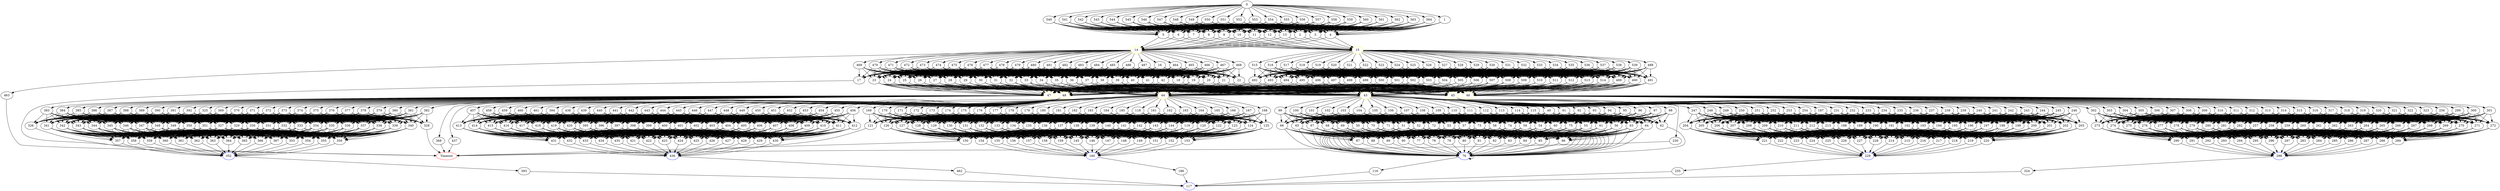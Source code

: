 digraph G {
	0 -> 1;
	0 -> 540;
	0 -> 541;
	0 -> 542;
	0 -> 543;
	0 -> 544;
	0 -> 545;
	0 -> 546;
	0 -> 547;
	0 -> 548;
	0 -> 549;
	0 -> 550;
	0 -> 551;
	0 -> 552;
	0 -> 553;
	0 -> 554;
	0 -> 555;
	0 -> 556;
	0 -> 557;
	0 -> 558;
	0 -> 559;
	0 -> 560;
	0 -> 561;
	0 -> 562;
	0 -> 563;
	0 -> 564;
	1 -> 2;
	1 -> 3;
	1 -> 4;
	1 -> 5;
	1 -> 6;
	1 -> 7;
	1 -> 8;
	1 -> 9;
	1 -> 10;
	1 -> 11;
	1 -> 12;
	1 -> 13;
	2 -> "14";
14 [color=yellow];
	2 -> "15";
15 [color=yellow];
	3 -> "14";
14 [color=yellow];
	3 -> "15";
15 [color=yellow];
	4 -> "14";
14 [color=yellow];
	4 -> "15";
15 [color=yellow];
	5 -> "14";
14 [color=yellow];
	5 -> "15";
15 [color=yellow];
	6 -> "14";
14 [color=yellow];
	6 -> "15";
15 [color=yellow];
	7 -> "14";
14 [color=yellow];
	7 -> "15";
15 [color=yellow];
	8 -> "14";
14 [color=yellow];
	8 -> "15";
15 [color=yellow];
	9 -> "14";
14 [color=yellow];
	9 -> "15";
15 [color=yellow];
	10 -> "14";
14 [color=yellow];
	10 -> "15";
15 [color=yellow];
	11 -> "14";
14 [color=yellow];
	11 -> "15";
15 [color=yellow];
	12 -> "14";
14 [color=yellow];
	12 -> "15";
15 [color=yellow];
	13 -> "14";
14 [color=yellow];
	13 -> "15";
15 [color=yellow];
	14 -> 16;
	14 -> 463;
	14 -> 464;
	14 -> 465;
	14 -> 466;
	14 -> 467;
	14 -> 468;
	14 -> 469;
	14 -> 470;
	14 -> 471;
	14 -> 472;
	14 -> 473;
	14 -> 474;
	14 -> 475;
	14 -> 476;
	14 -> 477;
	14 -> 478;
	14 -> 479;
	14 -> 480;
	14 -> 481;
	14 -> 482;
	14 -> 483;
	14 -> 484;
	14 -> 485;
	14 -> 486;
	14 -> 487;
	15 -> 488;
	15 -> 515;
	15 -> 516;
	15 -> 517;
	15 -> 518;
	15 -> 519;
	15 -> 520;
	15 -> 521;
	15 -> 522;
	15 -> 523;
	15 -> 524;
	15 -> 525;
	15 -> 526;
	15 -> 527;
	15 -> 528;
	15 -> 529;
	15 -> 530;
	15 -> 531;
	15 -> 532;
	15 -> 533;
	15 -> 534;
	15 -> 535;
	15 -> 536;
	15 -> 537;
	15 -> 538;
	15 -> 539;
	16 -> 17;
	16 -> 18;
	16 -> 19;
	16 -> 20;
	16 -> 21;
	16 -> 22;
	16 -> 23;
	16 -> 24;
	16 -> 25;
	16 -> 26;
	16 -> 27;
	16 -> 28;
	16 -> 29;
	16 -> 30;
	16 -> 31;
	16 -> 32;
	16 -> 33;
	16 -> 34;
	16 -> 35;
	16 -> 36;
	16 -> 37;
	16 -> 38;
	16 -> 39;
	16 -> 40;
	16 -> 41;
	16 -> 42;
	17 -> "Timeout";
Timeout [color=red];
	18 -> "43";
43 [color=yellow];
	18 -> "44";
44 [color=yellow];
	18 -> "45";
45 [color=yellow];
	18 -> "46";
46 [color=yellow];
	18 -> "47";
47 [color=yellow];
	18 -> "48";
48 [color=yellow];
	19 -> "43";
43 [color=yellow];
	19 -> "44";
44 [color=yellow];
	19 -> "45";
45 [color=yellow];
	19 -> "46";
46 [color=yellow];
	19 -> "47";
47 [color=yellow];
	19 -> "48";
48 [color=yellow];
	20 -> "43";
43 [color=yellow];
	20 -> "44";
44 [color=yellow];
	20 -> "45";
45 [color=yellow];
	20 -> "46";
46 [color=yellow];
	20 -> "47";
47 [color=yellow];
	20 -> "48";
48 [color=yellow];
	21 -> "43";
43 [color=yellow];
	21 -> "44";
44 [color=yellow];
	21 -> "45";
45 [color=yellow];
	21 -> "46";
46 [color=yellow];
	21 -> "47";
47 [color=yellow];
	21 -> "48";
48 [color=yellow];
	22 -> "43";
43 [color=yellow];
	22 -> "44";
44 [color=yellow];
	22 -> "45";
45 [color=yellow];
	22 -> "46";
46 [color=yellow];
	22 -> "47";
47 [color=yellow];
	22 -> "48";
48 [color=yellow];
	23 -> "43";
43 [color=yellow];
	23 -> "44";
44 [color=yellow];
	23 -> "45";
45 [color=yellow];
	23 -> "46";
46 [color=yellow];
	23 -> "47";
47 [color=yellow];
	23 -> "48";
48 [color=yellow];
	24 -> "43";
43 [color=yellow];
	24 -> "44";
44 [color=yellow];
	24 -> "45";
45 [color=yellow];
	24 -> "46";
46 [color=yellow];
	24 -> "47";
47 [color=yellow];
	24 -> "48";
48 [color=yellow];
	25 -> "43";
43 [color=yellow];
	25 -> "44";
44 [color=yellow];
	25 -> "45";
45 [color=yellow];
	25 -> "46";
46 [color=yellow];
	25 -> "47";
47 [color=yellow];
	25 -> "48";
48 [color=yellow];
	26 -> "43";
43 [color=yellow];
	26 -> "44";
44 [color=yellow];
	26 -> "45";
45 [color=yellow];
	26 -> "46";
46 [color=yellow];
	26 -> "47";
47 [color=yellow];
	26 -> "48";
48 [color=yellow];
	27 -> "43";
43 [color=yellow];
	27 -> "44";
44 [color=yellow];
	27 -> "45";
45 [color=yellow];
	27 -> "46";
46 [color=yellow];
	27 -> "47";
47 [color=yellow];
	27 -> "48";
48 [color=yellow];
	28 -> "43";
43 [color=yellow];
	28 -> "44";
44 [color=yellow];
	28 -> "45";
45 [color=yellow];
	28 -> "46";
46 [color=yellow];
	28 -> "47";
47 [color=yellow];
	28 -> "48";
48 [color=yellow];
	29 -> "43";
43 [color=yellow];
	29 -> "44";
44 [color=yellow];
	29 -> "45";
45 [color=yellow];
	29 -> "46";
46 [color=yellow];
	29 -> "47";
47 [color=yellow];
	29 -> "48";
48 [color=yellow];
	30 -> "43";
43 [color=yellow];
	30 -> "44";
44 [color=yellow];
	30 -> "45";
45 [color=yellow];
	30 -> "46";
46 [color=yellow];
	30 -> "47";
47 [color=yellow];
	30 -> "48";
48 [color=yellow];
	31 -> "43";
43 [color=yellow];
	31 -> "44";
44 [color=yellow];
	31 -> "45";
45 [color=yellow];
	31 -> "46";
46 [color=yellow];
	31 -> "47";
47 [color=yellow];
	31 -> "48";
48 [color=yellow];
	32 -> "43";
43 [color=yellow];
	32 -> "44";
44 [color=yellow];
	32 -> "45";
45 [color=yellow];
	32 -> "46";
46 [color=yellow];
	32 -> "47";
47 [color=yellow];
	32 -> "48";
48 [color=yellow];
	33 -> "43";
43 [color=yellow];
	33 -> "44";
44 [color=yellow];
	33 -> "45";
45 [color=yellow];
	33 -> "46";
46 [color=yellow];
	33 -> "47";
47 [color=yellow];
	33 -> "48";
48 [color=yellow];
	34 -> "43";
43 [color=yellow];
	34 -> "44";
44 [color=yellow];
	34 -> "45";
45 [color=yellow];
	34 -> "46";
46 [color=yellow];
	34 -> "47";
47 [color=yellow];
	34 -> "48";
48 [color=yellow];
	35 -> "43";
43 [color=yellow];
	35 -> "44";
44 [color=yellow];
	35 -> "45";
45 [color=yellow];
	35 -> "46";
46 [color=yellow];
	35 -> "47";
47 [color=yellow];
	35 -> "48";
48 [color=yellow];
	36 -> "43";
43 [color=yellow];
	36 -> "44";
44 [color=yellow];
	36 -> "45";
45 [color=yellow];
	36 -> "46";
46 [color=yellow];
	36 -> "47";
47 [color=yellow];
	36 -> "48";
48 [color=yellow];
	37 -> "43";
43 [color=yellow];
	37 -> "44";
44 [color=yellow];
	37 -> "45";
45 [color=yellow];
	37 -> "46";
46 [color=yellow];
	37 -> "47";
47 [color=yellow];
	37 -> "48";
48 [color=yellow];
	38 -> "43";
43 [color=yellow];
	38 -> "44";
44 [color=yellow];
	38 -> "45";
45 [color=yellow];
	38 -> "46";
46 [color=yellow];
	38 -> "47";
47 [color=yellow];
	38 -> "48";
48 [color=yellow];
	39 -> "43";
43 [color=yellow];
	39 -> "44";
44 [color=yellow];
	39 -> "45";
45 [color=yellow];
	39 -> "46";
46 [color=yellow];
	39 -> "47";
47 [color=yellow];
	39 -> "48";
48 [color=yellow];
	40 -> "43";
43 [color=yellow];
	40 -> "44";
44 [color=yellow];
	40 -> "45";
45 [color=yellow];
	40 -> "46";
46 [color=yellow];
	40 -> "47";
47 [color=yellow];
	40 -> "48";
48 [color=yellow];
	41 -> "43";
43 [color=yellow];
	41 -> "44";
44 [color=yellow];
	41 -> "45";
45 [color=yellow];
	41 -> "46";
46 [color=yellow];
	41 -> "47";
47 [color=yellow];
	41 -> "48";
48 [color=yellow];
	42 -> "43";
43 [color=yellow];
	42 -> "44";
44 [color=yellow];
	42 -> "45";
45 [color=yellow];
	42 -> "46";
46 [color=yellow];
	42 -> "47";
47 [color=yellow];
	42 -> "48";
48 [color=yellow];
	43 -> 49;
	43 -> 91;
	43 -> 92;
	43 -> 93;
	43 -> 94;
	43 -> 95;
	43 -> 96;
	43 -> 97;
	43 -> 98;
	43 -> 99;
	43 -> 100;
	43 -> 101;
	43 -> 102;
	43 -> 103;
	43 -> 104;
	43 -> 105;
	43 -> 106;
	43 -> 107;
	43 -> 108;
	43 -> 109;
	43 -> 110;
	43 -> 111;
	43 -> 112;
	43 -> 113;
	43 -> 114;
	43 -> 115;
	44 -> 118;
	44 -> 161;
	44 -> 162;
	44 -> 163;
	44 -> 164;
	44 -> 165;
	44 -> 166;
	44 -> 167;
	44 -> 168;
	44 -> 169;
	44 -> 170;
	44 -> 171;
	44 -> 172;
	44 -> 173;
	44 -> 174;
	44 -> 175;
	44 -> 176;
	44 -> 177;
	44 -> 178;
	44 -> 179;
	44 -> 180;
	44 -> 181;
	44 -> 182;
	44 -> 183;
	44 -> 184;
	44 -> 185;
	45 -> 187;
	45 -> 230;
	45 -> 231;
	45 -> 232;
	45 -> 233;
	45 -> 234;
	45 -> 235;
	45 -> 236;
	45 -> 237;
	45 -> 238;
	45 -> 239;
	45 -> 240;
	45 -> 241;
	45 -> 242;
	45 -> 243;
	45 -> 244;
	45 -> 245;
	45 -> 246;
	45 -> 247;
	45 -> 248;
	45 -> 249;
	45 -> 250;
	45 -> 251;
	45 -> 252;
	45 -> 253;
	45 -> 254;
	46 -> 256;
	46 -> 299;
	46 -> 300;
	46 -> 301;
	46 -> 302;
	46 -> 303;
	46 -> 304;
	46 -> 305;
	46 -> 306;
	46 -> 307;
	46 -> 308;
	46 -> 309;
	46 -> 310;
	46 -> 311;
	46 -> 312;
	46 -> 313;
	46 -> 314;
	46 -> 315;
	46 -> 316;
	46 -> 317;
	46 -> 318;
	46 -> 319;
	46 -> 320;
	46 -> 321;
	46 -> 322;
	46 -> 323;
	47 -> 325;
	47 -> 368;
	47 -> 369;
	47 -> 370;
	47 -> 371;
	47 -> 372;
	47 -> 373;
	47 -> 374;
	47 -> 375;
	47 -> 376;
	47 -> 377;
	47 -> 378;
	47 -> 379;
	47 -> 380;
	47 -> 381;
	47 -> 382;
	47 -> 383;
	47 -> 384;
	47 -> 385;
	47 -> 386;
	47 -> 387;
	47 -> 388;
	47 -> 389;
	47 -> 390;
	47 -> 391;
	47 -> 392;
	48 -> 394;
	48 -> 437;
	48 -> 438;
	48 -> 439;
	48 -> 440;
	48 -> 441;
	48 -> 442;
	48 -> 443;
	48 -> 444;
	48 -> 445;
	48 -> 446;
	48 -> 447;
	48 -> 448;
	48 -> 449;
	48 -> 450;
	48 -> 451;
	48 -> 452;
	48 -> 453;
	48 -> 454;
	48 -> 455;
	48 -> 456;
	48 -> 457;
	48 -> 458;
	48 -> 459;
	48 -> 460;
	48 -> 461;
	49 -> 50;
	49 -> 51;
	49 -> 52;
	49 -> 53;
	49 -> 54;
	49 -> 55;
	49 -> 56;
	49 -> 57;
	49 -> 58;
	49 -> 59;
	49 -> 60;
	49 -> 61;
	49 -> 62;
	49 -> 63;
	49 -> 64;
	49 -> 65;
	49 -> 66;
	49 -> 67;
	49 -> 68;
	49 -> 69;
	49 -> 70;
	49 -> 71;
	49 -> 72;
	49 -> 73;
	49 -> 74;
	49 -> 75;
	50 -> "76";
76 [color=blue];
	50 -> 77;
	50 -> 78;
	50 -> 79;
	50 -> 80;
	50 -> 81;
	50 -> 82;
	50 -> 83;
	50 -> 84;
	50 -> 85;
	50 -> 86;
	50 -> 87;
	50 -> 88;
	50 -> 89;
	50 -> 90;
	51 -> "76";
76 [color=blue];
	51 -> 77;
	51 -> 78;
	51 -> 79;
	51 -> 80;
	51 -> 81;
	51 -> 82;
	51 -> 83;
	51 -> 84;
	51 -> 85;
	51 -> 86;
	51 -> 87;
	51 -> 88;
	51 -> 89;
	51 -> 90;
	52 -> "76";
76 [color=blue];
	52 -> 77;
	52 -> 78;
	52 -> 79;
	52 -> 80;
	52 -> 81;
	52 -> 82;
	52 -> 83;
	52 -> 84;
	52 -> 85;
	52 -> 86;
	52 -> 87;
	52 -> 88;
	52 -> 89;
	52 -> 90;
	53 -> "76";
76 [color=blue];
	53 -> 77;
	53 -> 78;
	53 -> 79;
	53 -> 80;
	53 -> 81;
	53 -> 82;
	53 -> 83;
	53 -> 84;
	53 -> 85;
	53 -> 86;
	53 -> 87;
	53 -> 88;
	53 -> 89;
	53 -> 90;
	54 -> "76";
76 [color=blue];
	54 -> 77;
	54 -> 78;
	54 -> 79;
	54 -> 80;
	54 -> 81;
	54 -> 82;
	54 -> 83;
	54 -> 84;
	54 -> 85;
	54 -> 86;
	54 -> 87;
	54 -> 88;
	54 -> 89;
	54 -> 90;
	55 -> "76";
76 [color=blue];
	55 -> 77;
	55 -> 78;
	55 -> 79;
	55 -> 80;
	55 -> 81;
	55 -> 82;
	55 -> 83;
	55 -> 84;
	55 -> 85;
	55 -> 86;
	55 -> 87;
	55 -> 88;
	55 -> 89;
	55 -> 90;
	56 -> "76";
76 [color=blue];
	56 -> 77;
	56 -> 78;
	56 -> 79;
	56 -> 80;
	56 -> 81;
	56 -> 82;
	56 -> 83;
	56 -> 84;
	56 -> 85;
	56 -> 86;
	56 -> 87;
	56 -> 88;
	56 -> 89;
	56 -> 90;
	57 -> "76";
76 [color=blue];
	57 -> 77;
	57 -> 78;
	57 -> 79;
	57 -> 80;
	57 -> 81;
	57 -> 82;
	57 -> 83;
	57 -> 84;
	57 -> 85;
	57 -> 86;
	57 -> 87;
	57 -> 88;
	57 -> 89;
	57 -> 90;
	58 -> "76";
76 [color=blue];
	58 -> 77;
	58 -> 78;
	58 -> 79;
	58 -> 80;
	58 -> 81;
	58 -> 82;
	58 -> 83;
	58 -> 84;
	58 -> 85;
	58 -> 86;
	58 -> 87;
	58 -> 88;
	58 -> 89;
	58 -> 90;
	59 -> "76";
76 [color=blue];
	59 -> 77;
	59 -> 78;
	59 -> 79;
	59 -> 80;
	59 -> 81;
	59 -> 82;
	59 -> 83;
	59 -> 84;
	59 -> 85;
	59 -> 86;
	59 -> 87;
	59 -> 88;
	59 -> 89;
	59 -> 90;
	60 -> "76";
76 [color=blue];
	60 -> 77;
	60 -> 78;
	60 -> 79;
	60 -> 80;
	60 -> 81;
	60 -> 82;
	60 -> 83;
	60 -> 84;
	60 -> 85;
	60 -> 86;
	60 -> 87;
	60 -> 88;
	60 -> 89;
	60 -> 90;
	61 -> "76";
76 [color=blue];
	61 -> 77;
	61 -> 78;
	61 -> 79;
	61 -> 80;
	61 -> 81;
	61 -> 82;
	61 -> 83;
	61 -> 84;
	61 -> 85;
	61 -> 86;
	61 -> 87;
	61 -> 88;
	61 -> 89;
	61 -> 90;
	62 -> "76";
76 [color=blue];
	63 -> "76";
76 [color=blue];
	63 -> 77;
	63 -> 78;
	63 -> 79;
	63 -> 80;
	63 -> 81;
	63 -> 82;
	63 -> 83;
	63 -> 84;
	63 -> 85;
	63 -> 86;
	63 -> 87;
	63 -> 88;
	63 -> 89;
	63 -> 90;
	64 -> "76";
76 [color=blue];
	64 -> 77;
	64 -> 78;
	64 -> 79;
	64 -> 80;
	64 -> 81;
	64 -> 82;
	64 -> 83;
	64 -> 84;
	64 -> 85;
	64 -> 86;
	64 -> 87;
	64 -> 88;
	64 -> 89;
	64 -> 90;
	65 -> "76";
76 [color=blue];
	65 -> 77;
	65 -> 78;
	65 -> 79;
	65 -> 80;
	65 -> 81;
	65 -> 82;
	65 -> 83;
	65 -> 84;
	65 -> 85;
	65 -> 86;
	65 -> 87;
	65 -> 88;
	65 -> 89;
	65 -> 90;
	66 -> "76";
76 [color=blue];
	66 -> 77;
	66 -> 78;
	66 -> 79;
	66 -> 80;
	66 -> 81;
	66 -> 82;
	66 -> 83;
	66 -> 84;
	66 -> 85;
	66 -> 86;
	66 -> 87;
	66 -> 88;
	66 -> 89;
	66 -> 90;
	67 -> "76";
76 [color=blue];
	67 -> 77;
	67 -> 78;
	67 -> 79;
	67 -> 80;
	67 -> 81;
	67 -> 82;
	67 -> 83;
	67 -> 84;
	67 -> 85;
	67 -> 86;
	67 -> 87;
	67 -> 88;
	67 -> 89;
	67 -> 90;
	68 -> "76";
76 [color=blue];
	68 -> 77;
	68 -> 78;
	68 -> 79;
	68 -> 80;
	68 -> 81;
	68 -> 82;
	68 -> 83;
	68 -> 84;
	68 -> 85;
	68 -> 86;
	68 -> 87;
	68 -> 88;
	68 -> 89;
	68 -> 90;
	69 -> "76";
76 [color=blue];
	69 -> 77;
	69 -> 78;
	69 -> 79;
	69 -> 80;
	69 -> 81;
	69 -> 82;
	69 -> 83;
	69 -> 84;
	69 -> 85;
	69 -> 86;
	69 -> 87;
	69 -> 88;
	69 -> 89;
	69 -> 90;
	70 -> "76";
76 [color=blue];
	70 -> 77;
	70 -> 78;
	70 -> 79;
	70 -> 80;
	70 -> 81;
	70 -> 82;
	70 -> 83;
	70 -> 84;
	70 -> 85;
	70 -> 86;
	70 -> 87;
	70 -> 88;
	70 -> 89;
	70 -> 90;
	71 -> "76";
76 [color=blue];
	71 -> 77;
	71 -> 78;
	71 -> 79;
	71 -> 80;
	71 -> 81;
	71 -> 82;
	71 -> 83;
	71 -> 84;
	71 -> 85;
	71 -> 86;
	71 -> 87;
	71 -> 88;
	71 -> 89;
	71 -> 90;
	72 -> "76";
76 [color=blue];
	72 -> 77;
	72 -> 78;
	72 -> 79;
	72 -> 80;
	72 -> 81;
	72 -> 82;
	72 -> 83;
	72 -> 84;
	72 -> 85;
	72 -> 86;
	72 -> 87;
	72 -> 88;
	72 -> 89;
	72 -> 90;
	73 -> "76";
76 [color=blue];
	73 -> 77;
	73 -> 78;
	73 -> 79;
	73 -> 80;
	73 -> 81;
	73 -> 82;
	73 -> 83;
	73 -> 84;
	73 -> 85;
	73 -> 86;
	73 -> 87;
	73 -> 88;
	73 -> 89;
	73 -> 90;
	74 -> "76";
76 [color=blue];
	74 -> 77;
	74 -> 78;
	74 -> 79;
	74 -> 80;
	74 -> 81;
	74 -> 82;
	74 -> 83;
	74 -> 84;
	74 -> 85;
	74 -> 86;
	74 -> 87;
	74 -> 88;
	74 -> 89;
	74 -> 90;
	75 -> "76";
76 [color=blue];
	75 -> 77;
	75 -> 78;
	75 -> 79;
	75 -> 80;
	75 -> 81;
	75 -> 82;
	75 -> 83;
	75 -> 84;
	75 -> 85;
	75 -> 86;
	75 -> 87;
	75 -> 88;
	75 -> 89;
	75 -> 90;
	76 -> "76";
76 [color=blue];
	76 -> 116;
	77 -> "76";
76 [color=blue];
	78 -> "76";
76 [color=blue];
	79 -> "76";
76 [color=blue];
	80 -> "76";
76 [color=blue];
	81 -> "76";
76 [color=blue];
	82 -> "76";
76 [color=blue];
	83 -> "76";
76 [color=blue];
	84 -> "76";
76 [color=blue];
	85 -> "76";
76 [color=blue];
	86 -> "76";
76 [color=blue];
	87 -> "76";
76 [color=blue];
	88 -> "76";
76 [color=blue];
	89 -> "76";
76 [color=blue];
	90 -> "76";
76 [color=blue];
	91 -> 50;
	91 -> 51;
	91 -> 52;
	91 -> 53;
	91 -> 54;
	91 -> 55;
	91 -> 56;
	91 -> 57;
	91 -> 58;
	91 -> 59;
	91 -> 60;
	91 -> 61;
	91 -> 62;
	91 -> 63;
	91 -> 64;
	91 -> 65;
	91 -> 66;
	91 -> 67;
	91 -> 68;
	91 -> 69;
	91 -> 70;
	91 -> 71;
	91 -> 72;
	91 -> 73;
	91 -> 74;
	91 -> 75;
	92 -> 50;
	92 -> 51;
	92 -> 52;
	92 -> 53;
	92 -> 54;
	92 -> 55;
	92 -> 56;
	92 -> 57;
	92 -> 58;
	92 -> 59;
	92 -> 60;
	92 -> 61;
	92 -> 62;
	92 -> 63;
	92 -> 64;
	92 -> 65;
	92 -> 66;
	92 -> 67;
	92 -> 68;
	92 -> 69;
	92 -> 70;
	92 -> 71;
	92 -> 72;
	92 -> 73;
	92 -> 74;
	92 -> 75;
	93 -> 50;
	93 -> 51;
	93 -> 52;
	93 -> 53;
	93 -> 54;
	93 -> 55;
	93 -> 56;
	93 -> 57;
	93 -> 58;
	93 -> 59;
	93 -> 60;
	93 -> 61;
	93 -> 62;
	93 -> 63;
	93 -> 64;
	93 -> 65;
	93 -> 66;
	93 -> 67;
	93 -> 68;
	93 -> 69;
	93 -> 70;
	93 -> 71;
	93 -> 72;
	93 -> 73;
	93 -> 74;
	93 -> 75;
	94 -> 50;
	94 -> 51;
	94 -> 52;
	94 -> 53;
	94 -> 54;
	94 -> 55;
	94 -> 56;
	94 -> 57;
	94 -> 58;
	94 -> 59;
	94 -> 60;
	94 -> 61;
	94 -> 62;
	94 -> 63;
	94 -> 64;
	94 -> 65;
	94 -> 66;
	94 -> 67;
	94 -> 68;
	94 -> 69;
	94 -> 70;
	94 -> 71;
	94 -> 72;
	94 -> 73;
	94 -> 74;
	94 -> 75;
	95 -> 50;
	95 -> 51;
	95 -> 52;
	95 -> 53;
	95 -> 54;
	95 -> 55;
	95 -> 56;
	95 -> 57;
	95 -> 58;
	95 -> 59;
	95 -> 60;
	95 -> 61;
	95 -> 62;
	95 -> 63;
	95 -> 64;
	95 -> 65;
	95 -> 66;
	95 -> 67;
	95 -> 68;
	95 -> 69;
	95 -> 70;
	95 -> 71;
	95 -> 72;
	95 -> 73;
	95 -> 74;
	95 -> 75;
	96 -> 50;
	96 -> 51;
	96 -> 52;
	96 -> 53;
	96 -> 54;
	96 -> 55;
	96 -> 56;
	96 -> 57;
	96 -> 58;
	96 -> 59;
	96 -> 60;
	96 -> 61;
	96 -> 62;
	96 -> 63;
	96 -> 64;
	96 -> 65;
	96 -> 66;
	96 -> 67;
	96 -> 68;
	96 -> 69;
	96 -> 70;
	96 -> 71;
	96 -> 72;
	96 -> 73;
	96 -> 74;
	96 -> 75;
	97 -> 50;
	97 -> 51;
	97 -> 52;
	97 -> 53;
	97 -> 54;
	97 -> 55;
	97 -> 56;
	97 -> 57;
	97 -> 58;
	97 -> 59;
	97 -> 60;
	97 -> 61;
	97 -> 62;
	97 -> 63;
	97 -> 64;
	97 -> 65;
	97 -> 66;
	97 -> 67;
	97 -> 68;
	97 -> 69;
	97 -> 70;
	97 -> 71;
	97 -> 72;
	97 -> 73;
	97 -> 74;
	97 -> 75;
	98 -> 50;
	98 -> 51;
	98 -> 52;
	98 -> 53;
	98 -> 54;
	98 -> 55;
	98 -> 56;
	98 -> 57;
	98 -> 58;
	98 -> 59;
	98 -> 60;
	98 -> 61;
	98 -> 62;
	98 -> 63;
	98 -> 64;
	98 -> 65;
	98 -> 66;
	98 -> 67;
	98 -> 68;
	98 -> 69;
	98 -> 70;
	98 -> 71;
	98 -> 72;
	98 -> 73;
	98 -> 74;
	98 -> 75;
	99 -> 50;
	99 -> 51;
	99 -> 52;
	99 -> 53;
	99 -> 54;
	99 -> 55;
	99 -> 56;
	99 -> 57;
	99 -> 58;
	99 -> 59;
	99 -> 60;
	99 -> 61;
	99 -> 62;
	99 -> 63;
	99 -> 64;
	99 -> 65;
	99 -> 66;
	99 -> 67;
	99 -> 68;
	99 -> 69;
	99 -> 70;
	99 -> 71;
	99 -> 72;
	99 -> 73;
	99 -> 74;
	99 -> 75;
	100 -> 50;
	100 -> 51;
	100 -> 52;
	100 -> 53;
	100 -> 54;
	100 -> 55;
	100 -> 56;
	100 -> 57;
	100 -> 58;
	100 -> 59;
	100 -> 60;
	100 -> 61;
	100 -> 62;
	100 -> 63;
	100 -> 64;
	100 -> 65;
	100 -> 66;
	100 -> 67;
	100 -> 68;
	100 -> 69;
	100 -> 70;
	100 -> 71;
	100 -> 72;
	100 -> 73;
	100 -> 74;
	100 -> 75;
	101 -> 50;
	101 -> 51;
	101 -> 52;
	101 -> 53;
	101 -> 54;
	101 -> 55;
	101 -> 56;
	101 -> 57;
	101 -> 58;
	101 -> 59;
	101 -> 60;
	101 -> 61;
	101 -> 62;
	101 -> 63;
	101 -> 64;
	101 -> 65;
	101 -> 66;
	101 -> 67;
	101 -> 68;
	101 -> 69;
	101 -> 70;
	101 -> 71;
	101 -> 72;
	101 -> 73;
	101 -> 74;
	101 -> 75;
	102 -> 50;
	102 -> 51;
	102 -> 52;
	102 -> 53;
	102 -> 54;
	102 -> 55;
	102 -> 56;
	102 -> 57;
	102 -> 58;
	102 -> 59;
	102 -> 60;
	102 -> 61;
	102 -> 62;
	102 -> 63;
	102 -> 64;
	102 -> 65;
	102 -> 66;
	102 -> 67;
	102 -> 68;
	102 -> 69;
	102 -> 70;
	102 -> 71;
	102 -> 72;
	102 -> 73;
	102 -> 74;
	102 -> 75;
	103 -> 50;
	103 -> 51;
	103 -> 52;
	103 -> 53;
	103 -> 54;
	103 -> 55;
	103 -> 56;
	103 -> 57;
	103 -> 58;
	103 -> 59;
	103 -> 60;
	103 -> 61;
	103 -> 62;
	103 -> 63;
	103 -> 64;
	103 -> 65;
	103 -> 66;
	103 -> 67;
	103 -> 68;
	103 -> 69;
	103 -> 70;
	103 -> 71;
	103 -> 72;
	103 -> 73;
	103 -> 74;
	103 -> 75;
	104 -> 50;
	104 -> 51;
	104 -> 52;
	104 -> 53;
	104 -> 54;
	104 -> 55;
	104 -> 56;
	104 -> 57;
	104 -> 58;
	104 -> 59;
	104 -> 60;
	104 -> 61;
	104 -> 62;
	104 -> 63;
	104 -> 64;
	104 -> 65;
	104 -> 66;
	104 -> 67;
	104 -> 68;
	104 -> 69;
	104 -> 70;
	104 -> 71;
	104 -> 72;
	104 -> 73;
	104 -> 74;
	104 -> 75;
	105 -> 50;
	105 -> 51;
	105 -> 52;
	105 -> 53;
	105 -> 54;
	105 -> 55;
	105 -> 56;
	105 -> 57;
	105 -> 58;
	105 -> 59;
	105 -> 60;
	105 -> 61;
	105 -> 62;
	105 -> 63;
	105 -> 64;
	105 -> 65;
	105 -> 66;
	105 -> 67;
	105 -> 68;
	105 -> 69;
	105 -> 70;
	105 -> 71;
	105 -> 72;
	105 -> 73;
	105 -> 74;
	105 -> 75;
	106 -> 50;
	106 -> 51;
	106 -> 52;
	106 -> 53;
	106 -> 54;
	106 -> 55;
	106 -> 56;
	106 -> 57;
	106 -> 58;
	106 -> 59;
	106 -> 60;
	106 -> 61;
	106 -> 62;
	106 -> 63;
	106 -> 64;
	106 -> 65;
	106 -> 66;
	106 -> 67;
	106 -> 68;
	106 -> 69;
	106 -> 70;
	106 -> 71;
	106 -> 72;
	106 -> 73;
	106 -> 74;
	106 -> 75;
	107 -> 50;
	107 -> 51;
	107 -> 52;
	107 -> 53;
	107 -> 54;
	107 -> 55;
	107 -> 56;
	107 -> 57;
	107 -> 58;
	107 -> 59;
	107 -> 60;
	107 -> 61;
	107 -> 62;
	107 -> 63;
	107 -> 64;
	107 -> 65;
	107 -> 66;
	107 -> 67;
	107 -> 68;
	107 -> 69;
	107 -> 70;
	107 -> 71;
	107 -> 72;
	107 -> 73;
	107 -> 74;
	107 -> 75;
	108 -> 50;
	108 -> 51;
	108 -> 52;
	108 -> 53;
	108 -> 54;
	108 -> 55;
	108 -> 56;
	108 -> 57;
	108 -> 58;
	108 -> 59;
	108 -> 60;
	108 -> 61;
	108 -> 62;
	108 -> 63;
	108 -> 64;
	108 -> 65;
	108 -> 66;
	108 -> 67;
	108 -> 68;
	108 -> 69;
	108 -> 70;
	108 -> 71;
	108 -> 72;
	108 -> 73;
	108 -> 74;
	108 -> 75;
	109 -> 50;
	109 -> 51;
	109 -> 52;
	109 -> 53;
	109 -> 54;
	109 -> 55;
	109 -> 56;
	109 -> 57;
	109 -> 58;
	109 -> 59;
	109 -> 60;
	109 -> 61;
	109 -> 62;
	109 -> 63;
	109 -> 64;
	109 -> 65;
	109 -> 66;
	109 -> 67;
	109 -> 68;
	109 -> 69;
	109 -> 70;
	109 -> 71;
	109 -> 72;
	109 -> 73;
	109 -> 74;
	109 -> 75;
	110 -> 50;
	110 -> 51;
	110 -> 52;
	110 -> 53;
	110 -> 54;
	110 -> 55;
	110 -> 56;
	110 -> 57;
	110 -> 58;
	110 -> 59;
	110 -> 60;
	110 -> 61;
	110 -> 62;
	110 -> 63;
	110 -> 64;
	110 -> 65;
	110 -> 66;
	110 -> 67;
	110 -> 68;
	110 -> 69;
	110 -> 70;
	110 -> 71;
	110 -> 72;
	110 -> 73;
	110 -> 74;
	110 -> 75;
	111 -> 50;
	111 -> 51;
	111 -> 52;
	111 -> 53;
	111 -> 54;
	111 -> 55;
	111 -> 56;
	111 -> 57;
	111 -> 58;
	111 -> 59;
	111 -> 60;
	111 -> 61;
	111 -> 62;
	111 -> 63;
	111 -> 64;
	111 -> 65;
	111 -> 66;
	111 -> 67;
	111 -> 68;
	111 -> 69;
	111 -> 70;
	111 -> 71;
	111 -> 72;
	111 -> 73;
	111 -> 74;
	111 -> 75;
	112 -> 50;
	112 -> 51;
	112 -> 52;
	112 -> 53;
	112 -> 54;
	112 -> 55;
	112 -> 56;
	112 -> 57;
	112 -> 58;
	112 -> 59;
	112 -> 60;
	112 -> 61;
	112 -> 62;
	112 -> 63;
	112 -> 64;
	112 -> 65;
	112 -> 66;
	112 -> 67;
	112 -> 68;
	112 -> 69;
	112 -> 70;
	112 -> 71;
	112 -> 72;
	112 -> 73;
	112 -> 74;
	112 -> 75;
	113 -> 50;
	113 -> 51;
	113 -> 52;
	113 -> 53;
	113 -> 54;
	113 -> 55;
	113 -> 56;
	113 -> 57;
	113 -> 58;
	113 -> 59;
	113 -> 60;
	113 -> 61;
	113 -> 62;
	113 -> 63;
	113 -> 64;
	113 -> 65;
	113 -> 66;
	113 -> 67;
	113 -> 68;
	113 -> 69;
	113 -> 70;
	113 -> 71;
	113 -> 72;
	113 -> 73;
	113 -> 74;
	113 -> 75;
	114 -> 50;
	114 -> 51;
	114 -> 52;
	114 -> 53;
	114 -> 54;
	114 -> 55;
	114 -> 56;
	114 -> 57;
	114 -> 58;
	114 -> 59;
	114 -> 60;
	114 -> 61;
	114 -> 62;
	114 -> 63;
	114 -> 64;
	114 -> 65;
	114 -> 66;
	114 -> 67;
	114 -> 68;
	114 -> 69;
	114 -> 70;
	114 -> 71;
	114 -> 72;
	114 -> 73;
	114 -> 74;
	114 -> 75;
	115 -> 50;
	115 -> 51;
	115 -> 52;
	115 -> 53;
	115 -> 54;
	115 -> 55;
	115 -> 56;
	115 -> 57;
	115 -> 58;
	115 -> 59;
	115 -> 60;
	115 -> 61;
	115 -> 62;
	115 -> 63;
	115 -> 64;
	115 -> 65;
	115 -> 66;
	115 -> 67;
	115 -> 68;
	115 -> 69;
	115 -> 70;
	115 -> 71;
	115 -> 72;
	115 -> 73;
	115 -> 74;
	115 -> 75;
	116 -> "117";
117 [color=blue];
	118 -> 119;
	118 -> 120;
	118 -> 121;
	118 -> 122;
	118 -> 123;
	118 -> 124;
	118 -> 125;
	118 -> 126;
	118 -> 127;
	118 -> 128;
	118 -> 129;
	118 -> 130;
	118 -> 131;
	118 -> 132;
	118 -> 133;
	118 -> 134;
	118 -> 135;
	118 -> 136;
	118 -> 137;
	118 -> 138;
	118 -> 139;
	118 -> 140;
	118 -> 141;
	118 -> 142;
	118 -> 143;
	118 -> 144;
	119 -> 145;
	119 -> 146;
	119 -> 147;
	119 -> 148;
	119 -> 149;
	119 -> 150;
	119 -> 151;
	119 -> 152;
	119 -> 153;
	119 -> 154;
	119 -> 155;
	119 -> 156;
	119 -> 157;
	119 -> 158;
	119 -> 159;
	120 -> 145;
	120 -> 146;
	120 -> 147;
	120 -> 148;
	120 -> 149;
	120 -> 150;
	120 -> 151;
	120 -> 152;
	120 -> 153;
	120 -> 154;
	120 -> 155;
	120 -> 156;
	120 -> 157;
	120 -> 158;
	120 -> 159;
	121 -> "Timeout";
Timeout [color=red];
	122 -> 145;
	122 -> 146;
	122 -> 147;
	122 -> 148;
	122 -> 149;
	122 -> 150;
	122 -> 151;
	122 -> 152;
	122 -> 153;
	122 -> 154;
	122 -> 155;
	122 -> 156;
	122 -> 157;
	122 -> 158;
	122 -> 159;
	123 -> 145;
	123 -> 146;
	123 -> 147;
	123 -> 148;
	123 -> 149;
	123 -> 150;
	123 -> 151;
	123 -> 152;
	123 -> 153;
	123 -> 154;
	123 -> 155;
	123 -> 156;
	123 -> 157;
	123 -> 158;
	123 -> 159;
	124 -> 145;
	124 -> 146;
	124 -> 147;
	124 -> 148;
	124 -> 149;
	124 -> 150;
	124 -> 151;
	124 -> 152;
	124 -> 153;
	124 -> 154;
	124 -> 155;
	124 -> 156;
	124 -> 157;
	124 -> 158;
	124 -> 159;
	125 -> 145;
	125 -> 146;
	125 -> 147;
	125 -> 148;
	125 -> 149;
	125 -> 150;
	125 -> 151;
	125 -> 152;
	125 -> 153;
	125 -> 154;
	125 -> 155;
	125 -> 156;
	125 -> 157;
	125 -> 158;
	125 -> 159;
	126 -> 145;
	126 -> 146;
	126 -> 147;
	126 -> 148;
	126 -> 149;
	126 -> 150;
	126 -> 151;
	126 -> 152;
	126 -> 153;
	126 -> 154;
	126 -> 155;
	126 -> 156;
	126 -> 157;
	126 -> 158;
	126 -> 159;
	127 -> 145;
	127 -> 146;
	127 -> 147;
	127 -> 148;
	127 -> 149;
	127 -> 150;
	127 -> 151;
	127 -> 152;
	127 -> 153;
	127 -> 154;
	127 -> 155;
	127 -> 156;
	127 -> 157;
	127 -> 158;
	127 -> 159;
	128 -> 145;
	128 -> 146;
	128 -> 147;
	128 -> 148;
	128 -> 149;
	128 -> 150;
	128 -> 151;
	128 -> 152;
	128 -> 153;
	128 -> 154;
	128 -> 155;
	128 -> 156;
	128 -> 157;
	128 -> 158;
	128 -> 159;
	129 -> 145;
	129 -> 146;
	129 -> 147;
	129 -> 148;
	129 -> 149;
	129 -> 150;
	129 -> 151;
	129 -> 152;
	129 -> 153;
	129 -> 154;
	129 -> 155;
	129 -> 156;
	129 -> 157;
	129 -> 158;
	129 -> 159;
	130 -> 145;
	130 -> 146;
	130 -> 147;
	130 -> 148;
	130 -> 149;
	130 -> 150;
	130 -> 151;
	130 -> 152;
	130 -> 153;
	130 -> 154;
	130 -> 155;
	130 -> 156;
	130 -> 157;
	130 -> 158;
	130 -> 159;
	131 -> 145;
	131 -> 146;
	131 -> 147;
	131 -> 148;
	131 -> 149;
	131 -> 150;
	131 -> 151;
	131 -> 152;
	131 -> 153;
	131 -> 154;
	131 -> 155;
	131 -> 156;
	131 -> 157;
	131 -> 158;
	131 -> 159;
	132 -> 145;
	132 -> 146;
	132 -> 147;
	132 -> 148;
	132 -> 149;
	132 -> 150;
	132 -> 151;
	132 -> 152;
	132 -> 153;
	132 -> 154;
	132 -> 155;
	132 -> 156;
	132 -> 157;
	132 -> 158;
	132 -> 159;
	133 -> 145;
	133 -> 146;
	133 -> 147;
	133 -> 148;
	133 -> 149;
	133 -> 150;
	133 -> 151;
	133 -> 152;
	133 -> 153;
	133 -> 154;
	133 -> 155;
	133 -> 156;
	133 -> 157;
	133 -> 158;
	133 -> 159;
	134 -> 145;
	134 -> 146;
	134 -> 147;
	134 -> 148;
	134 -> 149;
	134 -> 150;
	134 -> 151;
	134 -> 152;
	134 -> 153;
	134 -> 154;
	134 -> 155;
	134 -> 156;
	134 -> 157;
	134 -> 158;
	134 -> 159;
	135 -> 145;
	135 -> 146;
	135 -> 147;
	135 -> 148;
	135 -> 149;
	135 -> 150;
	135 -> 151;
	135 -> 152;
	135 -> 153;
	135 -> 154;
	135 -> 155;
	135 -> 156;
	135 -> 157;
	135 -> 158;
	135 -> 159;
	136 -> 145;
	136 -> 146;
	136 -> 147;
	136 -> 148;
	136 -> 149;
	136 -> 150;
	136 -> 151;
	136 -> 152;
	136 -> 153;
	136 -> 154;
	136 -> 155;
	136 -> 156;
	136 -> 157;
	136 -> 158;
	136 -> 159;
	137 -> 145;
	137 -> 146;
	137 -> 147;
	137 -> 148;
	137 -> 149;
	137 -> 150;
	137 -> 151;
	137 -> 152;
	137 -> 153;
	137 -> 154;
	137 -> 155;
	137 -> 156;
	137 -> 157;
	137 -> 158;
	137 -> 159;
	138 -> 145;
	138 -> 146;
	138 -> 147;
	138 -> 148;
	138 -> 149;
	138 -> 150;
	138 -> 151;
	138 -> 152;
	138 -> 153;
	138 -> 154;
	138 -> 155;
	138 -> 156;
	138 -> 157;
	138 -> 158;
	138 -> 159;
	139 -> 145;
	139 -> 146;
	139 -> 147;
	139 -> 148;
	139 -> 149;
	139 -> 150;
	139 -> 151;
	139 -> 152;
	139 -> 153;
	139 -> 154;
	139 -> 155;
	139 -> 156;
	139 -> 157;
	139 -> 158;
	139 -> 159;
	140 -> 145;
	140 -> 146;
	140 -> 147;
	140 -> 148;
	140 -> 149;
	140 -> 150;
	140 -> 151;
	140 -> 152;
	140 -> 153;
	140 -> 154;
	140 -> 155;
	140 -> 156;
	140 -> 157;
	140 -> 158;
	140 -> 159;
	141 -> 145;
	141 -> 146;
	141 -> 147;
	141 -> 148;
	141 -> 149;
	141 -> 150;
	141 -> 151;
	141 -> 152;
	141 -> 153;
	141 -> 154;
	141 -> 155;
	141 -> 156;
	141 -> 157;
	141 -> 158;
	141 -> 159;
	142 -> 145;
	142 -> 146;
	142 -> 147;
	142 -> 148;
	142 -> 149;
	142 -> 150;
	142 -> 151;
	142 -> 152;
	142 -> 153;
	142 -> 154;
	142 -> 155;
	142 -> 156;
	142 -> 157;
	142 -> 158;
	142 -> 159;
	143 -> 145;
	143 -> 146;
	143 -> 147;
	143 -> 148;
	143 -> 149;
	143 -> 150;
	143 -> 151;
	143 -> 152;
	143 -> 153;
	143 -> 154;
	143 -> 155;
	143 -> 156;
	143 -> 157;
	143 -> 158;
	143 -> 159;
	144 -> 145;
	144 -> 146;
	144 -> 147;
	144 -> 148;
	144 -> 149;
	144 -> 150;
	144 -> 151;
	144 -> 152;
	144 -> 153;
	144 -> 154;
	144 -> 155;
	144 -> 156;
	144 -> 157;
	144 -> 158;
	144 -> 159;
	145 -> "160";
160 [color=blue];
	146 -> "160";
160 [color=blue];
	147 -> "160";
160 [color=blue];
	148 -> "160";
160 [color=blue];
	149 -> "160";
160 [color=blue];
	150 -> "Timeout";
Timeout [color=red];
	151 -> "160";
160 [color=blue];
	152 -> "160";
160 [color=blue];
	153 -> "160";
160 [color=blue];
	154 -> "160";
160 [color=blue];
	155 -> "160";
160 [color=blue];
	156 -> "160";
160 [color=blue];
	157 -> "160";
160 [color=blue];
	158 -> "160";
160 [color=blue];
	159 -> "160";
160 [color=blue];
	160 -> 186;
	161 -> 119;
	161 -> 120;
	161 -> 121;
	161 -> 122;
	161 -> 123;
	161 -> 124;
	161 -> 125;
	161 -> 126;
	161 -> 127;
	161 -> 128;
	161 -> 129;
	161 -> 130;
	161 -> 131;
	161 -> 132;
	161 -> 133;
	161 -> 134;
	161 -> 135;
	161 -> 136;
	161 -> 137;
	161 -> 138;
	161 -> 139;
	161 -> 140;
	161 -> 141;
	161 -> 142;
	161 -> 143;
	161 -> 144;
	162 -> 119;
	162 -> 120;
	162 -> 121;
	162 -> 122;
	162 -> 123;
	162 -> 124;
	162 -> 125;
	162 -> 126;
	162 -> 127;
	162 -> 128;
	162 -> 129;
	162 -> 130;
	162 -> 131;
	162 -> 132;
	162 -> 133;
	162 -> 134;
	162 -> 135;
	162 -> 136;
	162 -> 137;
	162 -> 138;
	162 -> 139;
	162 -> 140;
	162 -> 141;
	162 -> 142;
	162 -> 143;
	162 -> 144;
	163 -> 119;
	163 -> 120;
	163 -> 121;
	163 -> 122;
	163 -> 123;
	163 -> 124;
	163 -> 125;
	163 -> 126;
	163 -> 127;
	163 -> 128;
	163 -> 129;
	163 -> 130;
	163 -> 131;
	163 -> 132;
	163 -> 133;
	163 -> 134;
	163 -> 135;
	163 -> 136;
	163 -> 137;
	163 -> 138;
	163 -> 139;
	163 -> 140;
	163 -> 141;
	163 -> 142;
	163 -> 143;
	163 -> 144;
	164 -> 119;
	164 -> 120;
	164 -> 121;
	164 -> 122;
	164 -> 123;
	164 -> 124;
	164 -> 125;
	164 -> 126;
	164 -> 127;
	164 -> 128;
	164 -> 129;
	164 -> 130;
	164 -> 131;
	164 -> 132;
	164 -> 133;
	164 -> 134;
	164 -> 135;
	164 -> 136;
	164 -> 137;
	164 -> 138;
	164 -> 139;
	164 -> 140;
	164 -> 141;
	164 -> 142;
	164 -> 143;
	164 -> 144;
	165 -> 119;
	165 -> 120;
	165 -> 121;
	165 -> 122;
	165 -> 123;
	165 -> 124;
	165 -> 125;
	165 -> 126;
	165 -> 127;
	165 -> 128;
	165 -> 129;
	165 -> 130;
	165 -> 131;
	165 -> 132;
	165 -> 133;
	165 -> 134;
	165 -> 135;
	165 -> 136;
	165 -> 137;
	165 -> 138;
	165 -> 139;
	165 -> 140;
	165 -> 141;
	165 -> 142;
	165 -> 143;
	165 -> 144;
	166 -> 119;
	166 -> 120;
	166 -> 121;
	166 -> 122;
	166 -> 123;
	166 -> 124;
	166 -> 125;
	166 -> 126;
	166 -> 127;
	166 -> 128;
	166 -> 129;
	166 -> 130;
	166 -> 131;
	166 -> 132;
	166 -> 133;
	166 -> 134;
	166 -> 135;
	166 -> 136;
	166 -> 137;
	166 -> 138;
	166 -> 139;
	166 -> 140;
	166 -> 141;
	166 -> 142;
	166 -> 143;
	166 -> 144;
	167 -> 119;
	167 -> 120;
	167 -> 121;
	167 -> 122;
	167 -> 123;
	167 -> 124;
	167 -> 125;
	167 -> 126;
	167 -> 127;
	167 -> 128;
	167 -> 129;
	167 -> 130;
	167 -> 131;
	167 -> 132;
	167 -> 133;
	167 -> 134;
	167 -> 135;
	167 -> 136;
	167 -> 137;
	167 -> 138;
	167 -> 139;
	167 -> 140;
	167 -> 141;
	167 -> 142;
	167 -> 143;
	167 -> 144;
	168 -> 119;
	168 -> 120;
	168 -> 121;
	168 -> 122;
	168 -> 123;
	168 -> 124;
	168 -> 125;
	168 -> 126;
	168 -> 127;
	168 -> 128;
	168 -> 129;
	168 -> 130;
	168 -> 131;
	168 -> 132;
	168 -> 133;
	168 -> 134;
	168 -> 135;
	168 -> 136;
	168 -> 137;
	168 -> 138;
	168 -> 139;
	168 -> 140;
	168 -> 141;
	168 -> 142;
	168 -> 143;
	168 -> 144;
	169 -> 119;
	169 -> 120;
	169 -> 121;
	169 -> 122;
	169 -> 123;
	169 -> 124;
	169 -> 125;
	169 -> 126;
	169 -> 127;
	169 -> 128;
	169 -> 129;
	169 -> 130;
	169 -> 131;
	169 -> 132;
	169 -> 133;
	169 -> 134;
	169 -> 135;
	169 -> 136;
	169 -> 137;
	169 -> 138;
	169 -> 139;
	169 -> 140;
	169 -> 141;
	169 -> 142;
	169 -> 143;
	169 -> 144;
	170 -> 119;
	170 -> 120;
	170 -> 121;
	170 -> 122;
	170 -> 123;
	170 -> 124;
	170 -> 125;
	170 -> 126;
	170 -> 127;
	170 -> 128;
	170 -> 129;
	170 -> 130;
	170 -> 131;
	170 -> 132;
	170 -> 133;
	170 -> 134;
	170 -> 135;
	170 -> 136;
	170 -> 137;
	170 -> 138;
	170 -> 139;
	170 -> 140;
	170 -> 141;
	170 -> 142;
	170 -> 143;
	170 -> 144;
	171 -> 119;
	171 -> 120;
	171 -> 121;
	171 -> 122;
	171 -> 123;
	171 -> 124;
	171 -> 125;
	171 -> 126;
	171 -> 127;
	171 -> 128;
	171 -> 129;
	171 -> 130;
	171 -> 131;
	171 -> 132;
	171 -> 133;
	171 -> 134;
	171 -> 135;
	171 -> 136;
	171 -> 137;
	171 -> 138;
	171 -> 139;
	171 -> 140;
	171 -> 141;
	171 -> 142;
	171 -> 143;
	171 -> 144;
	172 -> 119;
	172 -> 120;
	172 -> 121;
	172 -> 122;
	172 -> 123;
	172 -> 124;
	172 -> 125;
	172 -> 126;
	172 -> 127;
	172 -> 128;
	172 -> 129;
	172 -> 130;
	172 -> 131;
	172 -> 132;
	172 -> 133;
	172 -> 134;
	172 -> 135;
	172 -> 136;
	172 -> 137;
	172 -> 138;
	172 -> 139;
	172 -> 140;
	172 -> 141;
	172 -> 142;
	172 -> 143;
	172 -> 144;
	173 -> 119;
	173 -> 120;
	173 -> 121;
	173 -> 122;
	173 -> 123;
	173 -> 124;
	173 -> 125;
	173 -> 126;
	173 -> 127;
	173 -> 128;
	173 -> 129;
	173 -> 130;
	173 -> 131;
	173 -> 132;
	173 -> 133;
	173 -> 134;
	173 -> 135;
	173 -> 136;
	173 -> 137;
	173 -> 138;
	173 -> 139;
	173 -> 140;
	173 -> 141;
	173 -> 142;
	173 -> 143;
	173 -> 144;
	174 -> 119;
	174 -> 120;
	174 -> 121;
	174 -> 122;
	174 -> 123;
	174 -> 124;
	174 -> 125;
	174 -> 126;
	174 -> 127;
	174 -> 128;
	174 -> 129;
	174 -> 130;
	174 -> 131;
	174 -> 132;
	174 -> 133;
	174 -> 134;
	174 -> 135;
	174 -> 136;
	174 -> 137;
	174 -> 138;
	174 -> 139;
	174 -> 140;
	174 -> 141;
	174 -> 142;
	174 -> 143;
	174 -> 144;
	175 -> 119;
	175 -> 120;
	175 -> 121;
	175 -> 122;
	175 -> 123;
	175 -> 124;
	175 -> 125;
	175 -> 126;
	175 -> 127;
	175 -> 128;
	175 -> 129;
	175 -> 130;
	175 -> 131;
	175 -> 132;
	175 -> 133;
	175 -> 134;
	175 -> 135;
	175 -> 136;
	175 -> 137;
	175 -> 138;
	175 -> 139;
	175 -> 140;
	175 -> 141;
	175 -> 142;
	175 -> 143;
	175 -> 144;
	176 -> 119;
	176 -> 120;
	176 -> 121;
	176 -> 122;
	176 -> 123;
	176 -> 124;
	176 -> 125;
	176 -> 126;
	176 -> 127;
	176 -> 128;
	176 -> 129;
	176 -> 130;
	176 -> 131;
	176 -> 132;
	176 -> 133;
	176 -> 134;
	176 -> 135;
	176 -> 136;
	176 -> 137;
	176 -> 138;
	176 -> 139;
	176 -> 140;
	176 -> 141;
	176 -> 142;
	176 -> 143;
	176 -> 144;
	177 -> 119;
	177 -> 120;
	177 -> 121;
	177 -> 122;
	177 -> 123;
	177 -> 124;
	177 -> 125;
	177 -> 126;
	177 -> 127;
	177 -> 128;
	177 -> 129;
	177 -> 130;
	177 -> 131;
	177 -> 132;
	177 -> 133;
	177 -> 134;
	177 -> 135;
	177 -> 136;
	177 -> 137;
	177 -> 138;
	177 -> 139;
	177 -> 140;
	177 -> 141;
	177 -> 142;
	177 -> 143;
	177 -> 144;
	178 -> 119;
	178 -> 120;
	178 -> 121;
	178 -> 122;
	178 -> 123;
	178 -> 124;
	178 -> 125;
	178 -> 126;
	178 -> 127;
	178 -> 128;
	178 -> 129;
	178 -> 130;
	178 -> 131;
	178 -> 132;
	178 -> 133;
	178 -> 134;
	178 -> 135;
	178 -> 136;
	178 -> 137;
	178 -> 138;
	178 -> 139;
	178 -> 140;
	178 -> 141;
	178 -> 142;
	178 -> 143;
	178 -> 144;
	179 -> 119;
	179 -> 120;
	179 -> 121;
	179 -> 122;
	179 -> 123;
	179 -> 124;
	179 -> 125;
	179 -> 126;
	179 -> 127;
	179 -> 128;
	179 -> 129;
	179 -> 130;
	179 -> 131;
	179 -> 132;
	179 -> 133;
	179 -> 134;
	179 -> 135;
	179 -> 136;
	179 -> 137;
	179 -> 138;
	179 -> 139;
	179 -> 140;
	179 -> 141;
	179 -> 142;
	179 -> 143;
	179 -> 144;
	180 -> 119;
	180 -> 120;
	180 -> 121;
	180 -> 122;
	180 -> 123;
	180 -> 124;
	180 -> 125;
	180 -> 126;
	180 -> 127;
	180 -> 128;
	180 -> 129;
	180 -> 130;
	180 -> 131;
	180 -> 132;
	180 -> 133;
	180 -> 134;
	180 -> 135;
	180 -> 136;
	180 -> 137;
	180 -> 138;
	180 -> 139;
	180 -> 140;
	180 -> 141;
	180 -> 142;
	180 -> 143;
	180 -> 144;
	181 -> 119;
	181 -> 120;
	181 -> 121;
	181 -> 122;
	181 -> 123;
	181 -> 124;
	181 -> 125;
	181 -> 126;
	181 -> 127;
	181 -> 128;
	181 -> 129;
	181 -> 130;
	181 -> 131;
	181 -> 132;
	181 -> 133;
	181 -> 134;
	181 -> 135;
	181 -> 136;
	181 -> 137;
	181 -> 138;
	181 -> 139;
	181 -> 140;
	181 -> 141;
	181 -> 142;
	181 -> 143;
	181 -> 144;
	182 -> 119;
	182 -> 120;
	182 -> 121;
	182 -> 122;
	182 -> 123;
	182 -> 124;
	182 -> 125;
	182 -> 126;
	182 -> 127;
	182 -> 128;
	182 -> 129;
	182 -> 130;
	182 -> 131;
	182 -> 132;
	182 -> 133;
	182 -> 134;
	182 -> 135;
	182 -> 136;
	182 -> 137;
	182 -> 138;
	182 -> 139;
	182 -> 140;
	182 -> 141;
	182 -> 142;
	182 -> 143;
	182 -> 144;
	183 -> 119;
	183 -> 120;
	183 -> 121;
	183 -> 122;
	183 -> 123;
	183 -> 124;
	183 -> 125;
	183 -> 126;
	183 -> 127;
	183 -> 128;
	183 -> 129;
	183 -> 130;
	183 -> 131;
	183 -> 132;
	183 -> 133;
	183 -> 134;
	183 -> 135;
	183 -> 136;
	183 -> 137;
	183 -> 138;
	183 -> 139;
	183 -> 140;
	183 -> 141;
	183 -> 142;
	183 -> 143;
	183 -> 144;
	184 -> 119;
	184 -> 120;
	184 -> 121;
	184 -> 122;
	184 -> 123;
	184 -> 124;
	184 -> 125;
	184 -> 126;
	184 -> 127;
	184 -> 128;
	184 -> 129;
	184 -> 130;
	184 -> 131;
	184 -> 132;
	184 -> 133;
	184 -> 134;
	184 -> 135;
	184 -> 136;
	184 -> 137;
	184 -> 138;
	184 -> 139;
	184 -> 140;
	184 -> 141;
	184 -> 142;
	184 -> 143;
	184 -> 144;
	185 -> 119;
	185 -> 120;
	185 -> 121;
	185 -> 122;
	185 -> 123;
	185 -> 124;
	185 -> 125;
	185 -> 126;
	185 -> 127;
	185 -> 128;
	185 -> 129;
	185 -> 130;
	185 -> 131;
	185 -> 132;
	185 -> 133;
	185 -> 134;
	185 -> 135;
	185 -> 136;
	185 -> 137;
	185 -> 138;
	185 -> 139;
	185 -> 140;
	185 -> 141;
	185 -> 142;
	185 -> 143;
	185 -> 144;
	186 -> "117";
117 [color=blue];
	187 -> 188;
	187 -> 189;
	187 -> 190;
	187 -> 191;
	187 -> 192;
	187 -> 193;
	187 -> 194;
	187 -> 195;
	187 -> 196;
	187 -> 197;
	187 -> 198;
	187 -> 199;
	187 -> 200;
	187 -> 201;
	187 -> 202;
	187 -> 203;
	187 -> 204;
	187 -> 205;
	187 -> 206;
	187 -> 207;
	187 -> 208;
	187 -> 209;
	187 -> 210;
	187 -> 211;
	187 -> 212;
	187 -> 213;
	188 -> 214;
	188 -> 215;
	188 -> 216;
	188 -> 217;
	188 -> 218;
	188 -> 219;
	188 -> 220;
	188 -> 221;
	188 -> 222;
	188 -> 223;
	188 -> 224;
	188 -> 225;
	188 -> 226;
	188 -> 227;
	188 -> 228;
	189 -> 214;
	189 -> 215;
	189 -> 216;
	189 -> 217;
	189 -> 218;
	189 -> 219;
	189 -> 220;
	189 -> 221;
	189 -> 222;
	189 -> 223;
	189 -> 224;
	189 -> 225;
	189 -> 226;
	189 -> 227;
	189 -> 228;
	190 -> 214;
	190 -> 215;
	190 -> 216;
	190 -> 217;
	190 -> 218;
	190 -> 219;
	190 -> 220;
	190 -> 221;
	190 -> 222;
	190 -> 223;
	190 -> 224;
	190 -> 225;
	190 -> 226;
	190 -> 227;
	190 -> 228;
	191 -> 214;
	191 -> 215;
	191 -> 216;
	191 -> 217;
	191 -> 218;
	191 -> 219;
	191 -> 220;
	191 -> 221;
	191 -> 222;
	191 -> 223;
	191 -> 224;
	191 -> 225;
	191 -> 226;
	191 -> 227;
	191 -> 228;
	192 -> 214;
	192 -> 215;
	192 -> 216;
	192 -> 217;
	192 -> 218;
	192 -> 219;
	192 -> 220;
	192 -> 221;
	192 -> 222;
	192 -> 223;
	192 -> 224;
	192 -> 225;
	192 -> 226;
	192 -> 227;
	192 -> 228;
	193 -> 214;
	193 -> 215;
	193 -> 216;
	193 -> 217;
	193 -> 218;
	193 -> 219;
	193 -> 220;
	193 -> 221;
	193 -> 222;
	193 -> 223;
	193 -> 224;
	193 -> 225;
	193 -> 226;
	193 -> 227;
	193 -> 228;
	194 -> 214;
	194 -> 215;
	194 -> 216;
	194 -> 217;
	194 -> 218;
	194 -> 219;
	194 -> 220;
	194 -> 221;
	194 -> 222;
	194 -> 223;
	194 -> 224;
	194 -> 225;
	194 -> 226;
	194 -> 227;
	194 -> 228;
	195 -> 214;
	195 -> 215;
	195 -> 216;
	195 -> 217;
	195 -> 218;
	195 -> 219;
	195 -> 220;
	195 -> 221;
	195 -> 222;
	195 -> 223;
	195 -> 224;
	195 -> 225;
	195 -> 226;
	195 -> 227;
	195 -> 228;
	196 -> 214;
	196 -> 215;
	196 -> 216;
	196 -> 217;
	196 -> 218;
	196 -> 219;
	196 -> 220;
	196 -> 221;
	196 -> 222;
	196 -> 223;
	196 -> 224;
	196 -> 225;
	196 -> 226;
	196 -> 227;
	196 -> 228;
	197 -> 214;
	197 -> 215;
	197 -> 216;
	197 -> 217;
	197 -> 218;
	197 -> 219;
	197 -> 220;
	197 -> 221;
	197 -> 222;
	197 -> 223;
	197 -> 224;
	197 -> 225;
	197 -> 226;
	197 -> 227;
	197 -> 228;
	198 -> 214;
	198 -> 215;
	198 -> 216;
	198 -> 217;
	198 -> 218;
	198 -> 219;
	198 -> 220;
	198 -> 221;
	198 -> 222;
	198 -> 223;
	198 -> 224;
	198 -> 225;
	198 -> 226;
	198 -> 227;
	198 -> 228;
	199 -> 214;
	199 -> 215;
	199 -> 216;
	199 -> 217;
	199 -> 218;
	199 -> 219;
	199 -> 220;
	199 -> 221;
	199 -> 222;
	199 -> 223;
	199 -> 224;
	199 -> 225;
	199 -> 226;
	199 -> 227;
	199 -> 228;
	200 -> 214;
	200 -> 215;
	200 -> 216;
	200 -> 217;
	200 -> 218;
	200 -> 219;
	200 -> 220;
	200 -> 221;
	200 -> 222;
	200 -> 223;
	200 -> 224;
	200 -> 225;
	200 -> 226;
	200 -> 227;
	200 -> 228;
	201 -> 214;
	201 -> 215;
	201 -> 216;
	201 -> 217;
	201 -> 218;
	201 -> 219;
	201 -> 220;
	201 -> 221;
	201 -> 222;
	201 -> 223;
	201 -> 224;
	201 -> 225;
	201 -> 226;
	201 -> 227;
	201 -> 228;
	202 -> 214;
	202 -> 215;
	202 -> 216;
	202 -> 217;
	202 -> 218;
	202 -> 219;
	202 -> 220;
	202 -> 221;
	202 -> 222;
	202 -> 223;
	202 -> 224;
	202 -> 225;
	202 -> 226;
	202 -> 227;
	202 -> 228;
	203 -> 214;
	203 -> 215;
	203 -> 216;
	203 -> 217;
	203 -> 218;
	203 -> 219;
	203 -> 220;
	203 -> 221;
	203 -> 222;
	203 -> 223;
	203 -> 224;
	203 -> 225;
	203 -> 226;
	203 -> 227;
	203 -> 228;
	204 -> 214;
	204 -> 215;
	204 -> 216;
	204 -> 217;
	204 -> 218;
	204 -> 219;
	204 -> 220;
	204 -> 221;
	204 -> 222;
	204 -> 223;
	204 -> 224;
	204 -> 225;
	204 -> 226;
	204 -> 227;
	204 -> 228;
	205 -> 214;
	205 -> 215;
	205 -> 216;
	205 -> 217;
	205 -> 218;
	205 -> 219;
	205 -> 220;
	205 -> 221;
	205 -> 222;
	205 -> 223;
	205 -> 224;
	205 -> 225;
	205 -> 226;
	205 -> 227;
	205 -> 228;
	206 -> 214;
	206 -> 215;
	206 -> 216;
	206 -> 217;
	206 -> 218;
	206 -> 219;
	206 -> 220;
	206 -> 221;
	206 -> 222;
	206 -> 223;
	206 -> 224;
	206 -> 225;
	206 -> 226;
	206 -> 227;
	206 -> 228;
	207 -> 214;
	207 -> 215;
	207 -> 216;
	207 -> 217;
	207 -> 218;
	207 -> 219;
	207 -> 220;
	207 -> 221;
	207 -> 222;
	207 -> 223;
	207 -> 224;
	207 -> 225;
	207 -> 226;
	207 -> 227;
	207 -> 228;
	208 -> 214;
	208 -> 215;
	208 -> 216;
	208 -> 217;
	208 -> 218;
	208 -> 219;
	208 -> 220;
	208 -> 221;
	208 -> 222;
	208 -> 223;
	208 -> 224;
	208 -> 225;
	208 -> 226;
	208 -> 227;
	208 -> 228;
	209 -> 214;
	209 -> 215;
	209 -> 216;
	209 -> 217;
	209 -> 218;
	209 -> 219;
	209 -> 220;
	209 -> 221;
	209 -> 222;
	209 -> 223;
	209 -> 224;
	209 -> 225;
	209 -> 226;
	209 -> 227;
	209 -> 228;
	210 -> 214;
	210 -> 215;
	210 -> 216;
	210 -> 217;
	210 -> 218;
	210 -> 219;
	210 -> 220;
	210 -> 221;
	210 -> 222;
	210 -> 223;
	210 -> 224;
	210 -> 225;
	210 -> 226;
	210 -> 227;
	210 -> 228;
	211 -> 214;
	211 -> 215;
	211 -> 216;
	211 -> 217;
	211 -> 218;
	211 -> 219;
	211 -> 220;
	211 -> 221;
	211 -> 222;
	211 -> 223;
	211 -> 224;
	211 -> 225;
	211 -> 226;
	211 -> 227;
	211 -> 228;
	212 -> 214;
	212 -> 215;
	212 -> 216;
	212 -> 217;
	212 -> 218;
	212 -> 219;
	212 -> 220;
	212 -> 221;
	212 -> 222;
	212 -> 223;
	212 -> 224;
	212 -> 225;
	212 -> 226;
	212 -> 227;
	212 -> 228;
	213 -> 214;
	213 -> 215;
	213 -> 216;
	213 -> 217;
	213 -> 218;
	213 -> 219;
	213 -> 220;
	213 -> 221;
	213 -> 222;
	213 -> 223;
	213 -> 224;
	213 -> 225;
	213 -> 226;
	213 -> 227;
	213 -> 228;
	214 -> "229";
229 [color=blue];
	215 -> "229";
229 [color=blue];
	216 -> "229";
229 [color=blue];
	217 -> "229";
229 [color=blue];
	218 -> "229";
229 [color=blue];
	219 -> "229";
229 [color=blue];
	220 -> "229";
229 [color=blue];
	221 -> "229";
229 [color=blue];
	222 -> "229";
229 [color=blue];
	223 -> "229";
229 [color=blue];
	224 -> "229";
229 [color=blue];
	225 -> "229";
229 [color=blue];
	226 -> "229";
229 [color=blue];
	227 -> "229";
229 [color=blue];
	228 -> "229";
229 [color=blue];
	229 -> 255;
	230 -> "Timeout";
Timeout [color=red];
	231 -> 188;
	231 -> 189;
	231 -> 190;
	231 -> 191;
	231 -> 192;
	231 -> 193;
	231 -> 194;
	231 -> 195;
	231 -> 196;
	231 -> 197;
	231 -> 198;
	231 -> 199;
	231 -> 200;
	231 -> 201;
	231 -> 202;
	231 -> 203;
	231 -> 204;
	231 -> 205;
	231 -> 206;
	231 -> 207;
	231 -> 208;
	231 -> 209;
	231 -> 210;
	231 -> 211;
	231 -> 212;
	231 -> 213;
	232 -> 188;
	232 -> 189;
	232 -> 190;
	232 -> 191;
	232 -> 192;
	232 -> 193;
	232 -> 194;
	232 -> 195;
	232 -> 196;
	232 -> 197;
	232 -> 198;
	232 -> 199;
	232 -> 200;
	232 -> 201;
	232 -> 202;
	232 -> 203;
	232 -> 204;
	232 -> 205;
	232 -> 206;
	232 -> 207;
	232 -> 208;
	232 -> 209;
	232 -> 210;
	232 -> 211;
	232 -> 212;
	232 -> 213;
	233 -> 188;
	233 -> 189;
	233 -> 190;
	233 -> 191;
	233 -> 192;
	233 -> 193;
	233 -> 194;
	233 -> 195;
	233 -> 196;
	233 -> 197;
	233 -> 198;
	233 -> 199;
	233 -> 200;
	233 -> 201;
	233 -> 202;
	233 -> 203;
	233 -> 204;
	233 -> 205;
	233 -> 206;
	233 -> 207;
	233 -> 208;
	233 -> 209;
	233 -> 210;
	233 -> 211;
	233 -> 212;
	233 -> 213;
	234 -> 188;
	234 -> 189;
	234 -> 190;
	234 -> 191;
	234 -> 192;
	234 -> 193;
	234 -> 194;
	234 -> 195;
	234 -> 196;
	234 -> 197;
	234 -> 198;
	234 -> 199;
	234 -> 200;
	234 -> 201;
	234 -> 202;
	234 -> 203;
	234 -> 204;
	234 -> 205;
	234 -> 206;
	234 -> 207;
	234 -> 208;
	234 -> 209;
	234 -> 210;
	234 -> 211;
	234 -> 212;
	234 -> 213;
	235 -> 188;
	235 -> 189;
	235 -> 190;
	235 -> 191;
	235 -> 192;
	235 -> 193;
	235 -> 194;
	235 -> 195;
	235 -> 196;
	235 -> 197;
	235 -> 198;
	235 -> 199;
	235 -> 200;
	235 -> 201;
	235 -> 202;
	235 -> 203;
	235 -> 204;
	235 -> 205;
	235 -> 206;
	235 -> 207;
	235 -> 208;
	235 -> 209;
	235 -> 210;
	235 -> 211;
	235 -> 212;
	235 -> 213;
	236 -> 188;
	236 -> 189;
	236 -> 190;
	236 -> 191;
	236 -> 192;
	236 -> 193;
	236 -> 194;
	236 -> 195;
	236 -> 196;
	236 -> 197;
	236 -> 198;
	236 -> 199;
	236 -> 200;
	236 -> 201;
	236 -> 202;
	236 -> 203;
	236 -> 204;
	236 -> 205;
	236 -> 206;
	236 -> 207;
	236 -> 208;
	236 -> 209;
	236 -> 210;
	236 -> 211;
	236 -> 212;
	236 -> 213;
	237 -> 188;
	237 -> 189;
	237 -> 190;
	237 -> 191;
	237 -> 192;
	237 -> 193;
	237 -> 194;
	237 -> 195;
	237 -> 196;
	237 -> 197;
	237 -> 198;
	237 -> 199;
	237 -> 200;
	237 -> 201;
	237 -> 202;
	237 -> 203;
	237 -> 204;
	237 -> 205;
	237 -> 206;
	237 -> 207;
	237 -> 208;
	237 -> 209;
	237 -> 210;
	237 -> 211;
	237 -> 212;
	237 -> 213;
	238 -> 188;
	238 -> 189;
	238 -> 190;
	238 -> 191;
	238 -> 192;
	238 -> 193;
	238 -> 194;
	238 -> 195;
	238 -> 196;
	238 -> 197;
	238 -> 198;
	238 -> 199;
	238 -> 200;
	238 -> 201;
	238 -> 202;
	238 -> 203;
	238 -> 204;
	238 -> 205;
	238 -> 206;
	238 -> 207;
	238 -> 208;
	238 -> 209;
	238 -> 210;
	238 -> 211;
	238 -> 212;
	238 -> 213;
	239 -> 188;
	239 -> 189;
	239 -> 190;
	239 -> 191;
	239 -> 192;
	239 -> 193;
	239 -> 194;
	239 -> 195;
	239 -> 196;
	239 -> 197;
	239 -> 198;
	239 -> 199;
	239 -> 200;
	239 -> 201;
	239 -> 202;
	239 -> 203;
	239 -> 204;
	239 -> 205;
	239 -> 206;
	239 -> 207;
	239 -> 208;
	239 -> 209;
	239 -> 210;
	239 -> 211;
	239 -> 212;
	239 -> 213;
	240 -> 188;
	240 -> 189;
	240 -> 190;
	240 -> 191;
	240 -> 192;
	240 -> 193;
	240 -> 194;
	240 -> 195;
	240 -> 196;
	240 -> 197;
	240 -> 198;
	240 -> 199;
	240 -> 200;
	240 -> 201;
	240 -> 202;
	240 -> 203;
	240 -> 204;
	240 -> 205;
	240 -> 206;
	240 -> 207;
	240 -> 208;
	240 -> 209;
	240 -> 210;
	240 -> 211;
	240 -> 212;
	240 -> 213;
	241 -> 188;
	241 -> 189;
	241 -> 190;
	241 -> 191;
	241 -> 192;
	241 -> 193;
	241 -> 194;
	241 -> 195;
	241 -> 196;
	241 -> 197;
	241 -> 198;
	241 -> 199;
	241 -> 200;
	241 -> 201;
	241 -> 202;
	241 -> 203;
	241 -> 204;
	241 -> 205;
	241 -> 206;
	241 -> 207;
	241 -> 208;
	241 -> 209;
	241 -> 210;
	241 -> 211;
	241 -> 212;
	241 -> 213;
	242 -> 188;
	242 -> 189;
	242 -> 190;
	242 -> 191;
	242 -> 192;
	242 -> 193;
	242 -> 194;
	242 -> 195;
	242 -> 196;
	242 -> 197;
	242 -> 198;
	242 -> 199;
	242 -> 200;
	242 -> 201;
	242 -> 202;
	242 -> 203;
	242 -> 204;
	242 -> 205;
	242 -> 206;
	242 -> 207;
	242 -> 208;
	242 -> 209;
	242 -> 210;
	242 -> 211;
	242 -> 212;
	242 -> 213;
	243 -> 188;
	243 -> 189;
	243 -> 190;
	243 -> 191;
	243 -> 192;
	243 -> 193;
	243 -> 194;
	243 -> 195;
	243 -> 196;
	243 -> 197;
	243 -> 198;
	243 -> 199;
	243 -> 200;
	243 -> 201;
	243 -> 202;
	243 -> 203;
	243 -> 204;
	243 -> 205;
	243 -> 206;
	243 -> 207;
	243 -> 208;
	243 -> 209;
	243 -> 210;
	243 -> 211;
	243 -> 212;
	243 -> 213;
	244 -> 188;
	244 -> 189;
	244 -> 190;
	244 -> 191;
	244 -> 192;
	244 -> 193;
	244 -> 194;
	244 -> 195;
	244 -> 196;
	244 -> 197;
	244 -> 198;
	244 -> 199;
	244 -> 200;
	244 -> 201;
	244 -> 202;
	244 -> 203;
	244 -> 204;
	244 -> 205;
	244 -> 206;
	244 -> 207;
	244 -> 208;
	244 -> 209;
	244 -> 210;
	244 -> 211;
	244 -> 212;
	244 -> 213;
	245 -> 188;
	245 -> 189;
	245 -> 190;
	245 -> 191;
	245 -> 192;
	245 -> 193;
	245 -> 194;
	245 -> 195;
	245 -> 196;
	245 -> 197;
	245 -> 198;
	245 -> 199;
	245 -> 200;
	245 -> 201;
	245 -> 202;
	245 -> 203;
	245 -> 204;
	245 -> 205;
	245 -> 206;
	245 -> 207;
	245 -> 208;
	245 -> 209;
	245 -> 210;
	245 -> 211;
	245 -> 212;
	245 -> 213;
	246 -> 188;
	246 -> 189;
	246 -> 190;
	246 -> 191;
	246 -> 192;
	246 -> 193;
	246 -> 194;
	246 -> 195;
	246 -> 196;
	246 -> 197;
	246 -> 198;
	246 -> 199;
	246 -> 200;
	246 -> 201;
	246 -> 202;
	246 -> 203;
	246 -> 204;
	246 -> 205;
	246 -> 206;
	246 -> 207;
	246 -> 208;
	246 -> 209;
	246 -> 210;
	246 -> 211;
	246 -> 212;
	246 -> 213;
	247 -> 188;
	247 -> 189;
	247 -> 190;
	247 -> 191;
	247 -> 192;
	247 -> 193;
	247 -> 194;
	247 -> 195;
	247 -> 196;
	247 -> 197;
	247 -> 198;
	247 -> 199;
	247 -> 200;
	247 -> 201;
	247 -> 202;
	247 -> 203;
	247 -> 204;
	247 -> 205;
	247 -> 206;
	247 -> 207;
	247 -> 208;
	247 -> 209;
	247 -> 210;
	247 -> 211;
	247 -> 212;
	247 -> 213;
	248 -> 188;
	248 -> 189;
	248 -> 190;
	248 -> 191;
	248 -> 192;
	248 -> 193;
	248 -> 194;
	248 -> 195;
	248 -> 196;
	248 -> 197;
	248 -> 198;
	248 -> 199;
	248 -> 200;
	248 -> 201;
	248 -> 202;
	248 -> 203;
	248 -> 204;
	248 -> 205;
	248 -> 206;
	248 -> 207;
	248 -> 208;
	248 -> 209;
	248 -> 210;
	248 -> 211;
	248 -> 212;
	248 -> 213;
	249 -> 188;
	249 -> 189;
	249 -> 190;
	249 -> 191;
	249 -> 192;
	249 -> 193;
	249 -> 194;
	249 -> 195;
	249 -> 196;
	249 -> 197;
	249 -> 198;
	249 -> 199;
	249 -> 200;
	249 -> 201;
	249 -> 202;
	249 -> 203;
	249 -> 204;
	249 -> 205;
	249 -> 206;
	249 -> 207;
	249 -> 208;
	249 -> 209;
	249 -> 210;
	249 -> 211;
	249 -> 212;
	249 -> 213;
	250 -> 188;
	250 -> 189;
	250 -> 190;
	250 -> 191;
	250 -> 192;
	250 -> 193;
	250 -> 194;
	250 -> 195;
	250 -> 196;
	250 -> 197;
	250 -> 198;
	250 -> 199;
	250 -> 200;
	250 -> 201;
	250 -> 202;
	250 -> 203;
	250 -> 204;
	250 -> 205;
	250 -> 206;
	250 -> 207;
	250 -> 208;
	250 -> 209;
	250 -> 210;
	250 -> 211;
	250 -> 212;
	250 -> 213;
	251 -> 188;
	251 -> 189;
	251 -> 190;
	251 -> 191;
	251 -> 192;
	251 -> 193;
	251 -> 194;
	251 -> 195;
	251 -> 196;
	251 -> 197;
	251 -> 198;
	251 -> 199;
	251 -> 200;
	251 -> 201;
	251 -> 202;
	251 -> 203;
	251 -> 204;
	251 -> 205;
	251 -> 206;
	251 -> 207;
	251 -> 208;
	251 -> 209;
	251 -> 210;
	251 -> 211;
	251 -> 212;
	251 -> 213;
	252 -> 188;
	252 -> 189;
	252 -> 190;
	252 -> 191;
	252 -> 192;
	252 -> 193;
	252 -> 194;
	252 -> 195;
	252 -> 196;
	252 -> 197;
	252 -> 198;
	252 -> 199;
	252 -> 200;
	252 -> 201;
	252 -> 202;
	252 -> 203;
	252 -> 204;
	252 -> 205;
	252 -> 206;
	252 -> 207;
	252 -> 208;
	252 -> 209;
	252 -> 210;
	252 -> 211;
	252 -> 212;
	252 -> 213;
	253 -> 188;
	253 -> 189;
	253 -> 190;
	253 -> 191;
	253 -> 192;
	253 -> 193;
	253 -> 194;
	253 -> 195;
	253 -> 196;
	253 -> 197;
	253 -> 198;
	253 -> 199;
	253 -> 200;
	253 -> 201;
	253 -> 202;
	253 -> 203;
	253 -> 204;
	253 -> 205;
	253 -> 206;
	253 -> 207;
	253 -> 208;
	253 -> 209;
	253 -> 210;
	253 -> 211;
	253 -> 212;
	253 -> 213;
	254 -> 188;
	254 -> 189;
	254 -> 190;
	254 -> 191;
	254 -> 192;
	254 -> 193;
	254 -> 194;
	254 -> 195;
	254 -> 196;
	254 -> 197;
	254 -> 198;
	254 -> 199;
	254 -> 200;
	254 -> 201;
	254 -> 202;
	254 -> 203;
	254 -> 204;
	254 -> 205;
	254 -> 206;
	254 -> 207;
	254 -> 208;
	254 -> 209;
	254 -> 210;
	254 -> 211;
	254 -> 212;
	254 -> 213;
	255 -> "117";
117 [color=blue];
	256 -> 257;
	256 -> 258;
	256 -> 259;
	256 -> 260;
	256 -> 261;
	256 -> 262;
	256 -> 263;
	256 -> 264;
	256 -> 265;
	256 -> 266;
	256 -> 267;
	256 -> 268;
	256 -> 269;
	256 -> 270;
	256 -> 271;
	256 -> 272;
	256 -> 273;
	256 -> 274;
	256 -> 275;
	256 -> 276;
	256 -> 277;
	256 -> 278;
	256 -> 279;
	256 -> 280;
	256 -> 281;
	256 -> 282;
	257 -> 283;
	257 -> 284;
	257 -> 285;
	257 -> 286;
	257 -> 287;
	257 -> 288;
	257 -> 289;
	257 -> 290;
	257 -> 291;
	257 -> 292;
	257 -> 293;
	257 -> 294;
	257 -> 295;
	257 -> 296;
	257 -> 297;
	258 -> 283;
	258 -> 284;
	258 -> 285;
	258 -> 286;
	258 -> 287;
	258 -> 288;
	258 -> 289;
	258 -> 290;
	258 -> 291;
	258 -> 292;
	258 -> 293;
	258 -> 294;
	258 -> 295;
	258 -> 296;
	258 -> 297;
	259 -> 283;
	259 -> 284;
	259 -> 285;
	259 -> 286;
	259 -> 287;
	259 -> 288;
	259 -> 289;
	259 -> 290;
	259 -> 291;
	259 -> 292;
	259 -> 293;
	259 -> 294;
	259 -> 295;
	259 -> 296;
	259 -> 297;
	260 -> 283;
	260 -> 284;
	260 -> 285;
	260 -> 286;
	260 -> 287;
	260 -> 288;
	260 -> 289;
	260 -> 290;
	260 -> 291;
	260 -> 292;
	260 -> 293;
	260 -> 294;
	260 -> 295;
	260 -> 296;
	260 -> 297;
	261 -> 283;
	261 -> 284;
	261 -> 285;
	261 -> 286;
	261 -> 287;
	261 -> 288;
	261 -> 289;
	261 -> 290;
	261 -> 291;
	261 -> 292;
	261 -> 293;
	261 -> 294;
	261 -> 295;
	261 -> 296;
	261 -> 297;
	262 -> 283;
	262 -> 284;
	262 -> 285;
	262 -> 286;
	262 -> 287;
	262 -> 288;
	262 -> 289;
	262 -> 290;
	262 -> 291;
	262 -> 292;
	262 -> 293;
	262 -> 294;
	262 -> 295;
	262 -> 296;
	262 -> 297;
	263 -> 283;
	263 -> 284;
	263 -> 285;
	263 -> 286;
	263 -> 287;
	263 -> 288;
	263 -> 289;
	263 -> 290;
	263 -> 291;
	263 -> 292;
	263 -> 293;
	263 -> 294;
	263 -> 295;
	263 -> 296;
	263 -> 297;
	264 -> 283;
	264 -> 284;
	264 -> 285;
	264 -> 286;
	264 -> 287;
	264 -> 288;
	264 -> 289;
	264 -> 290;
	264 -> 291;
	264 -> 292;
	264 -> 293;
	264 -> 294;
	264 -> 295;
	264 -> 296;
	264 -> 297;
	265 -> 283;
	265 -> 284;
	265 -> 285;
	265 -> 286;
	265 -> 287;
	265 -> 288;
	265 -> 289;
	265 -> 290;
	265 -> 291;
	265 -> 292;
	265 -> 293;
	265 -> 294;
	265 -> 295;
	265 -> 296;
	265 -> 297;
	266 -> 283;
	266 -> 284;
	266 -> 285;
	266 -> 286;
	266 -> 287;
	266 -> 288;
	266 -> 289;
	266 -> 290;
	266 -> 291;
	266 -> 292;
	266 -> 293;
	266 -> 294;
	266 -> 295;
	266 -> 296;
	266 -> 297;
	267 -> 283;
	267 -> 284;
	267 -> 285;
	267 -> 286;
	267 -> 287;
	267 -> 288;
	267 -> 289;
	267 -> 290;
	267 -> 291;
	267 -> 292;
	267 -> 293;
	267 -> 294;
	267 -> 295;
	267 -> 296;
	267 -> 297;
	268 -> 283;
	268 -> 284;
	268 -> 285;
	268 -> 286;
	268 -> 287;
	268 -> 288;
	268 -> 289;
	268 -> 290;
	268 -> 291;
	268 -> 292;
	268 -> 293;
	268 -> 294;
	268 -> 295;
	268 -> 296;
	268 -> 297;
	269 -> 283;
	269 -> 284;
	269 -> 285;
	269 -> 286;
	269 -> 287;
	269 -> 288;
	269 -> 289;
	269 -> 290;
	269 -> 291;
	269 -> 292;
	269 -> 293;
	269 -> 294;
	269 -> 295;
	269 -> 296;
	269 -> 297;
	270 -> 283;
	270 -> 284;
	270 -> 285;
	270 -> 286;
	270 -> 287;
	270 -> 288;
	270 -> 289;
	270 -> 290;
	270 -> 291;
	270 -> 292;
	270 -> 293;
	270 -> 294;
	270 -> 295;
	270 -> 296;
	270 -> 297;
	271 -> 283;
	271 -> 284;
	271 -> 285;
	271 -> 286;
	271 -> 287;
	271 -> 288;
	271 -> 289;
	271 -> 290;
	271 -> 291;
	271 -> 292;
	271 -> 293;
	271 -> 294;
	271 -> 295;
	271 -> 296;
	271 -> 297;
	272 -> 283;
	272 -> 284;
	272 -> 285;
	272 -> 286;
	272 -> 287;
	272 -> 288;
	272 -> 289;
	272 -> 290;
	272 -> 291;
	272 -> 292;
	272 -> 293;
	272 -> 294;
	272 -> 295;
	272 -> 296;
	272 -> 297;
	273 -> 283;
	273 -> 284;
	273 -> 285;
	273 -> 286;
	273 -> 287;
	273 -> 288;
	273 -> 289;
	273 -> 290;
	273 -> 291;
	273 -> 292;
	273 -> 293;
	273 -> 294;
	273 -> 295;
	273 -> 296;
	273 -> 297;
	274 -> 283;
	274 -> 284;
	274 -> 285;
	274 -> 286;
	274 -> 287;
	274 -> 288;
	274 -> 289;
	274 -> 290;
	274 -> 291;
	274 -> 292;
	274 -> 293;
	274 -> 294;
	274 -> 295;
	274 -> 296;
	274 -> 297;
	275 -> 283;
	275 -> 284;
	275 -> 285;
	275 -> 286;
	275 -> 287;
	275 -> 288;
	275 -> 289;
	275 -> 290;
	275 -> 291;
	275 -> 292;
	275 -> 293;
	275 -> 294;
	275 -> 295;
	275 -> 296;
	275 -> 297;
	276 -> 283;
	276 -> 284;
	276 -> 285;
	276 -> 286;
	276 -> 287;
	276 -> 288;
	276 -> 289;
	276 -> 290;
	276 -> 291;
	276 -> 292;
	276 -> 293;
	276 -> 294;
	276 -> 295;
	276 -> 296;
	276 -> 297;
	277 -> 283;
	277 -> 284;
	277 -> 285;
	277 -> 286;
	277 -> 287;
	277 -> 288;
	277 -> 289;
	277 -> 290;
	277 -> 291;
	277 -> 292;
	277 -> 293;
	277 -> 294;
	277 -> 295;
	277 -> 296;
	277 -> 297;
	278 -> 283;
	278 -> 284;
	278 -> 285;
	278 -> 286;
	278 -> 287;
	278 -> 288;
	278 -> 289;
	278 -> 290;
	278 -> 291;
	278 -> 292;
	278 -> 293;
	278 -> 294;
	278 -> 295;
	278 -> 296;
	278 -> 297;
	279 -> 283;
	279 -> 284;
	279 -> 285;
	279 -> 286;
	279 -> 287;
	279 -> 288;
	279 -> 289;
	279 -> 290;
	279 -> 291;
	279 -> 292;
	279 -> 293;
	279 -> 294;
	279 -> 295;
	279 -> 296;
	279 -> 297;
	280 -> 283;
	280 -> 284;
	280 -> 285;
	280 -> 286;
	280 -> 287;
	280 -> 288;
	280 -> 289;
	280 -> 290;
	280 -> 291;
	280 -> 292;
	280 -> 293;
	280 -> 294;
	280 -> 295;
	280 -> 296;
	280 -> 297;
	281 -> 283;
	281 -> 284;
	281 -> 285;
	281 -> 286;
	281 -> 287;
	281 -> 288;
	281 -> 289;
	281 -> 290;
	281 -> 291;
	281 -> 292;
	281 -> 293;
	281 -> 294;
	281 -> 295;
	281 -> 296;
	281 -> 297;
	282 -> 283;
	282 -> 284;
	282 -> 285;
	282 -> 286;
	282 -> 287;
	282 -> 288;
	282 -> 289;
	282 -> 290;
	282 -> 291;
	282 -> 292;
	282 -> 293;
	282 -> 294;
	282 -> 295;
	282 -> 296;
	282 -> 297;
	283 -> "298";
298 [color=blue];
	284 -> "298";
298 [color=blue];
	285 -> "298";
298 [color=blue];
	286 -> "298";
298 [color=blue];
	287 -> "298";
298 [color=blue];
	288 -> "298";
298 [color=blue];
	289 -> "298";
298 [color=blue];
	290 -> "298";
298 [color=blue];
	291 -> "298";
298 [color=blue];
	292 -> "298";
298 [color=blue];
	293 -> "298";
298 [color=blue];
	294 -> "298";
298 [color=blue];
	295 -> "298";
298 [color=blue];
	296 -> "298";
298 [color=blue];
	297 -> "298";
298 [color=blue];
	298 -> 324;
	299 -> 257;
	299 -> 258;
	299 -> 259;
	299 -> 260;
	299 -> 261;
	299 -> 262;
	299 -> 263;
	299 -> 264;
	299 -> 265;
	299 -> 266;
	299 -> 267;
	299 -> 268;
	299 -> 269;
	299 -> 270;
	299 -> 271;
	299 -> 272;
	299 -> 273;
	299 -> 274;
	299 -> 275;
	299 -> 276;
	299 -> 277;
	299 -> 278;
	299 -> 279;
	299 -> 280;
	299 -> 281;
	299 -> 282;
	300 -> 257;
	300 -> 258;
	300 -> 259;
	300 -> 260;
	300 -> 261;
	300 -> 262;
	300 -> 263;
	300 -> 264;
	300 -> 265;
	300 -> 266;
	300 -> 267;
	300 -> 268;
	300 -> 269;
	300 -> 270;
	300 -> 271;
	300 -> 272;
	300 -> 273;
	300 -> 274;
	300 -> 275;
	300 -> 276;
	300 -> 277;
	300 -> 278;
	300 -> 279;
	300 -> 280;
	300 -> 281;
	300 -> 282;
	301 -> 257;
	301 -> 258;
	301 -> 259;
	301 -> 260;
	301 -> 261;
	301 -> 262;
	301 -> 263;
	301 -> 264;
	301 -> 265;
	301 -> 266;
	301 -> 267;
	301 -> 268;
	301 -> 269;
	301 -> 270;
	301 -> 271;
	301 -> 272;
	301 -> 273;
	301 -> 274;
	301 -> 275;
	301 -> 276;
	301 -> 277;
	301 -> 278;
	301 -> 279;
	301 -> 280;
	301 -> 281;
	301 -> 282;
	302 -> 257;
	302 -> 258;
	302 -> 259;
	302 -> 260;
	302 -> 261;
	302 -> 262;
	302 -> 263;
	302 -> 264;
	302 -> 265;
	302 -> 266;
	302 -> 267;
	302 -> 268;
	302 -> 269;
	302 -> 270;
	302 -> 271;
	302 -> 272;
	302 -> 273;
	302 -> 274;
	302 -> 275;
	302 -> 276;
	302 -> 277;
	302 -> 278;
	302 -> 279;
	302 -> 280;
	302 -> 281;
	302 -> 282;
	303 -> 257;
	303 -> 258;
	303 -> 259;
	303 -> 260;
	303 -> 261;
	303 -> 262;
	303 -> 263;
	303 -> 264;
	303 -> 265;
	303 -> 266;
	303 -> 267;
	303 -> 268;
	303 -> 269;
	303 -> 270;
	303 -> 271;
	303 -> 272;
	303 -> 273;
	303 -> 274;
	303 -> 275;
	303 -> 276;
	303 -> 277;
	303 -> 278;
	303 -> 279;
	303 -> 280;
	303 -> 281;
	303 -> 282;
	304 -> 257;
	304 -> 258;
	304 -> 259;
	304 -> 260;
	304 -> 261;
	304 -> 262;
	304 -> 263;
	304 -> 264;
	304 -> 265;
	304 -> 266;
	304 -> 267;
	304 -> 268;
	304 -> 269;
	304 -> 270;
	304 -> 271;
	304 -> 272;
	304 -> 273;
	304 -> 274;
	304 -> 275;
	304 -> 276;
	304 -> 277;
	304 -> 278;
	304 -> 279;
	304 -> 280;
	304 -> 281;
	304 -> 282;
	305 -> 257;
	305 -> 258;
	305 -> 259;
	305 -> 260;
	305 -> 261;
	305 -> 262;
	305 -> 263;
	305 -> 264;
	305 -> 265;
	305 -> 266;
	305 -> 267;
	305 -> 268;
	305 -> 269;
	305 -> 270;
	305 -> 271;
	305 -> 272;
	305 -> 273;
	305 -> 274;
	305 -> 275;
	305 -> 276;
	305 -> 277;
	305 -> 278;
	305 -> 279;
	305 -> 280;
	305 -> 281;
	305 -> 282;
	306 -> 257;
	306 -> 258;
	306 -> 259;
	306 -> 260;
	306 -> 261;
	306 -> 262;
	306 -> 263;
	306 -> 264;
	306 -> 265;
	306 -> 266;
	306 -> 267;
	306 -> 268;
	306 -> 269;
	306 -> 270;
	306 -> 271;
	306 -> 272;
	306 -> 273;
	306 -> 274;
	306 -> 275;
	306 -> 276;
	306 -> 277;
	306 -> 278;
	306 -> 279;
	306 -> 280;
	306 -> 281;
	306 -> 282;
	307 -> 257;
	307 -> 258;
	307 -> 259;
	307 -> 260;
	307 -> 261;
	307 -> 262;
	307 -> 263;
	307 -> 264;
	307 -> 265;
	307 -> 266;
	307 -> 267;
	307 -> 268;
	307 -> 269;
	307 -> 270;
	307 -> 271;
	307 -> 272;
	307 -> 273;
	307 -> 274;
	307 -> 275;
	307 -> 276;
	307 -> 277;
	307 -> 278;
	307 -> 279;
	307 -> 280;
	307 -> 281;
	307 -> 282;
	308 -> 257;
	308 -> 258;
	308 -> 259;
	308 -> 260;
	308 -> 261;
	308 -> 262;
	308 -> 263;
	308 -> 264;
	308 -> 265;
	308 -> 266;
	308 -> 267;
	308 -> 268;
	308 -> 269;
	308 -> 270;
	308 -> 271;
	308 -> 272;
	308 -> 273;
	308 -> 274;
	308 -> 275;
	308 -> 276;
	308 -> 277;
	308 -> 278;
	308 -> 279;
	308 -> 280;
	308 -> 281;
	308 -> 282;
	309 -> 257;
	309 -> 258;
	309 -> 259;
	309 -> 260;
	309 -> 261;
	309 -> 262;
	309 -> 263;
	309 -> 264;
	309 -> 265;
	309 -> 266;
	309 -> 267;
	309 -> 268;
	309 -> 269;
	309 -> 270;
	309 -> 271;
	309 -> 272;
	309 -> 273;
	309 -> 274;
	309 -> 275;
	309 -> 276;
	309 -> 277;
	309 -> 278;
	309 -> 279;
	309 -> 280;
	309 -> 281;
	309 -> 282;
	310 -> 257;
	310 -> 258;
	310 -> 259;
	310 -> 260;
	310 -> 261;
	310 -> 262;
	310 -> 263;
	310 -> 264;
	310 -> 265;
	310 -> 266;
	310 -> 267;
	310 -> 268;
	310 -> 269;
	310 -> 270;
	310 -> 271;
	310 -> 272;
	310 -> 273;
	310 -> 274;
	310 -> 275;
	310 -> 276;
	310 -> 277;
	310 -> 278;
	310 -> 279;
	310 -> 280;
	310 -> 281;
	310 -> 282;
	311 -> 257;
	311 -> 258;
	311 -> 259;
	311 -> 260;
	311 -> 261;
	311 -> 262;
	311 -> 263;
	311 -> 264;
	311 -> 265;
	311 -> 266;
	311 -> 267;
	311 -> 268;
	311 -> 269;
	311 -> 270;
	311 -> 271;
	311 -> 272;
	311 -> 273;
	311 -> 274;
	311 -> 275;
	311 -> 276;
	311 -> 277;
	311 -> 278;
	311 -> 279;
	311 -> 280;
	311 -> 281;
	311 -> 282;
	312 -> 257;
	312 -> 258;
	312 -> 259;
	312 -> 260;
	312 -> 261;
	312 -> 262;
	312 -> 263;
	312 -> 264;
	312 -> 265;
	312 -> 266;
	312 -> 267;
	312 -> 268;
	312 -> 269;
	312 -> 270;
	312 -> 271;
	312 -> 272;
	312 -> 273;
	312 -> 274;
	312 -> 275;
	312 -> 276;
	312 -> 277;
	312 -> 278;
	312 -> 279;
	312 -> 280;
	312 -> 281;
	312 -> 282;
	313 -> 257;
	313 -> 258;
	313 -> 259;
	313 -> 260;
	313 -> 261;
	313 -> 262;
	313 -> 263;
	313 -> 264;
	313 -> 265;
	313 -> 266;
	313 -> 267;
	313 -> 268;
	313 -> 269;
	313 -> 270;
	313 -> 271;
	313 -> 272;
	313 -> 273;
	313 -> 274;
	313 -> 275;
	313 -> 276;
	313 -> 277;
	313 -> 278;
	313 -> 279;
	313 -> 280;
	313 -> 281;
	313 -> 282;
	314 -> 257;
	314 -> 258;
	314 -> 259;
	314 -> 260;
	314 -> 261;
	314 -> 262;
	314 -> 263;
	314 -> 264;
	314 -> 265;
	314 -> 266;
	314 -> 267;
	314 -> 268;
	314 -> 269;
	314 -> 270;
	314 -> 271;
	314 -> 272;
	314 -> 273;
	314 -> 274;
	314 -> 275;
	314 -> 276;
	314 -> 277;
	314 -> 278;
	314 -> 279;
	314 -> 280;
	314 -> 281;
	314 -> 282;
	315 -> 257;
	315 -> 258;
	315 -> 259;
	315 -> 260;
	315 -> 261;
	315 -> 262;
	315 -> 263;
	315 -> 264;
	315 -> 265;
	315 -> 266;
	315 -> 267;
	315 -> 268;
	315 -> 269;
	315 -> 270;
	315 -> 271;
	315 -> 272;
	315 -> 273;
	315 -> 274;
	315 -> 275;
	315 -> 276;
	315 -> 277;
	315 -> 278;
	315 -> 279;
	315 -> 280;
	315 -> 281;
	315 -> 282;
	316 -> 257;
	316 -> 258;
	316 -> 259;
	316 -> 260;
	316 -> 261;
	316 -> 262;
	316 -> 263;
	316 -> 264;
	316 -> 265;
	316 -> 266;
	316 -> 267;
	316 -> 268;
	316 -> 269;
	316 -> 270;
	316 -> 271;
	316 -> 272;
	316 -> 273;
	316 -> 274;
	316 -> 275;
	316 -> 276;
	316 -> 277;
	316 -> 278;
	316 -> 279;
	316 -> 280;
	316 -> 281;
	316 -> 282;
	317 -> 257;
	317 -> 258;
	317 -> 259;
	317 -> 260;
	317 -> 261;
	317 -> 262;
	317 -> 263;
	317 -> 264;
	317 -> 265;
	317 -> 266;
	317 -> 267;
	317 -> 268;
	317 -> 269;
	317 -> 270;
	317 -> 271;
	317 -> 272;
	317 -> 273;
	317 -> 274;
	317 -> 275;
	317 -> 276;
	317 -> 277;
	317 -> 278;
	317 -> 279;
	317 -> 280;
	317 -> 281;
	317 -> 282;
	318 -> 257;
	318 -> 258;
	318 -> 259;
	318 -> 260;
	318 -> 261;
	318 -> 262;
	318 -> 263;
	318 -> 264;
	318 -> 265;
	318 -> 266;
	318 -> 267;
	318 -> 268;
	318 -> 269;
	318 -> 270;
	318 -> 271;
	318 -> 272;
	318 -> 273;
	318 -> 274;
	318 -> 275;
	318 -> 276;
	318 -> 277;
	318 -> 278;
	318 -> 279;
	318 -> 280;
	318 -> 281;
	318 -> 282;
	319 -> 257;
	319 -> 258;
	319 -> 259;
	319 -> 260;
	319 -> 261;
	319 -> 262;
	319 -> 263;
	319 -> 264;
	319 -> 265;
	319 -> 266;
	319 -> 267;
	319 -> 268;
	319 -> 269;
	319 -> 270;
	319 -> 271;
	319 -> 272;
	319 -> 273;
	319 -> 274;
	319 -> 275;
	319 -> 276;
	319 -> 277;
	319 -> 278;
	319 -> 279;
	319 -> 280;
	319 -> 281;
	319 -> 282;
	320 -> 257;
	320 -> 258;
	320 -> 259;
	320 -> 260;
	320 -> 261;
	320 -> 262;
	320 -> 263;
	320 -> 264;
	320 -> 265;
	320 -> 266;
	320 -> 267;
	320 -> 268;
	320 -> 269;
	320 -> 270;
	320 -> 271;
	320 -> 272;
	320 -> 273;
	320 -> 274;
	320 -> 275;
	320 -> 276;
	320 -> 277;
	320 -> 278;
	320 -> 279;
	320 -> 280;
	320 -> 281;
	320 -> 282;
	321 -> 257;
	321 -> 258;
	321 -> 259;
	321 -> 260;
	321 -> 261;
	321 -> 262;
	321 -> 263;
	321 -> 264;
	321 -> 265;
	321 -> 266;
	321 -> 267;
	321 -> 268;
	321 -> 269;
	321 -> 270;
	321 -> 271;
	321 -> 272;
	321 -> 273;
	321 -> 274;
	321 -> 275;
	321 -> 276;
	321 -> 277;
	321 -> 278;
	321 -> 279;
	321 -> 280;
	321 -> 281;
	321 -> 282;
	322 -> 257;
	322 -> 258;
	322 -> 259;
	322 -> 260;
	322 -> 261;
	322 -> 262;
	322 -> 263;
	322 -> 264;
	322 -> 265;
	322 -> 266;
	322 -> 267;
	322 -> 268;
	322 -> 269;
	322 -> 270;
	322 -> 271;
	322 -> 272;
	322 -> 273;
	322 -> 274;
	322 -> 275;
	322 -> 276;
	322 -> 277;
	322 -> 278;
	322 -> 279;
	322 -> 280;
	322 -> 281;
	322 -> 282;
	323 -> 257;
	323 -> 258;
	323 -> 259;
	323 -> 260;
	323 -> 261;
	323 -> 262;
	323 -> 263;
	323 -> 264;
	323 -> 265;
	323 -> 266;
	323 -> 267;
	323 -> 268;
	323 -> 269;
	323 -> 270;
	323 -> 271;
	323 -> 272;
	323 -> 273;
	323 -> 274;
	323 -> 275;
	323 -> 276;
	323 -> 277;
	323 -> 278;
	323 -> 279;
	323 -> 280;
	323 -> 281;
	323 -> 282;
	324 -> "117";
117 [color=blue];
	325 -> 326;
	325 -> 327;
	325 -> 328;
	325 -> 329;
	325 -> 330;
	325 -> 331;
	325 -> 332;
	325 -> 333;
	325 -> 334;
	325 -> 335;
	325 -> 336;
	325 -> 337;
	325 -> 338;
	325 -> 339;
	325 -> 340;
	325 -> 341;
	325 -> 342;
	325 -> 343;
	325 -> 344;
	325 -> 345;
	325 -> 346;
	325 -> 347;
	325 -> 348;
	325 -> 349;
	325 -> 350;
	325 -> 351;
	326 -> "352";
352 [color=blue];
	327 -> 353;
	327 -> 354;
	327 -> 355;
	327 -> 356;
	327 -> 357;
	327 -> 358;
	327 -> 359;
	327 -> 360;
	327 -> 361;
	327 -> 362;
	327 -> 363;
	327 -> 364;
	327 -> 365;
	327 -> 366;
	327 -> 367;
	328 -> "Timeout";
Timeout [color=red];
	329 -> 353;
	329 -> 354;
	329 -> 355;
	329 -> 356;
	329 -> 357;
	329 -> 358;
	329 -> 359;
	329 -> 360;
	329 -> 361;
	329 -> 362;
	329 -> 363;
	329 -> 364;
	329 -> 365;
	329 -> 366;
	329 -> 367;
	330 -> 353;
	330 -> 354;
	330 -> 355;
	330 -> 356;
	330 -> 357;
	330 -> 358;
	330 -> 359;
	330 -> 360;
	330 -> 361;
	330 -> 362;
	330 -> 363;
	330 -> 364;
	330 -> 365;
	330 -> 366;
	330 -> 367;
	331 -> 353;
	331 -> 354;
	331 -> 355;
	331 -> 356;
	331 -> 357;
	331 -> 358;
	331 -> 359;
	331 -> 360;
	331 -> 361;
	331 -> 362;
	331 -> 363;
	331 -> 364;
	331 -> 365;
	331 -> 366;
	331 -> 367;
	332 -> 353;
	332 -> 354;
	332 -> 355;
	332 -> 356;
	332 -> 357;
	332 -> 358;
	332 -> 359;
	332 -> 360;
	332 -> 361;
	332 -> 362;
	332 -> 363;
	332 -> 364;
	332 -> 365;
	332 -> 366;
	332 -> 367;
	333 -> 353;
	333 -> 354;
	333 -> 355;
	333 -> 356;
	333 -> 357;
	333 -> 358;
	333 -> 359;
	333 -> 360;
	333 -> 361;
	333 -> 362;
	333 -> 363;
	333 -> 364;
	333 -> 365;
	333 -> 366;
	333 -> 367;
	334 -> 353;
	334 -> 354;
	334 -> 355;
	334 -> 356;
	334 -> 357;
	334 -> 358;
	334 -> 359;
	334 -> 360;
	334 -> 361;
	334 -> 362;
	334 -> 363;
	334 -> 364;
	334 -> 365;
	334 -> 366;
	334 -> 367;
	335 -> 353;
	335 -> 354;
	335 -> 355;
	335 -> 356;
	335 -> 357;
	335 -> 358;
	335 -> 359;
	335 -> 360;
	335 -> 361;
	335 -> 362;
	335 -> 363;
	335 -> 364;
	335 -> 365;
	335 -> 366;
	335 -> 367;
	336 -> 353;
	336 -> 354;
	336 -> 355;
	336 -> 356;
	336 -> 357;
	336 -> 358;
	336 -> 359;
	336 -> 360;
	336 -> 361;
	336 -> 362;
	336 -> 363;
	336 -> 364;
	336 -> 365;
	336 -> 366;
	336 -> 367;
	337 -> 353;
	337 -> 354;
	337 -> 355;
	337 -> 356;
	337 -> 357;
	337 -> 358;
	337 -> 359;
	337 -> 360;
	337 -> 361;
	337 -> 362;
	337 -> 363;
	337 -> 364;
	337 -> 365;
	337 -> 366;
	337 -> 367;
	338 -> 353;
	338 -> 354;
	338 -> 355;
	338 -> 356;
	338 -> 357;
	338 -> 358;
	338 -> 359;
	338 -> 360;
	338 -> 361;
	338 -> 362;
	338 -> 363;
	338 -> 364;
	338 -> 365;
	338 -> 366;
	338 -> 367;
	339 -> 353;
	339 -> 354;
	339 -> 355;
	339 -> 356;
	339 -> 357;
	339 -> 358;
	339 -> 359;
	339 -> 360;
	339 -> 361;
	339 -> 362;
	339 -> 363;
	339 -> 364;
	339 -> 365;
	339 -> 366;
	339 -> 367;
	340 -> 353;
	340 -> 354;
	340 -> 355;
	340 -> 356;
	340 -> 357;
	340 -> 358;
	340 -> 359;
	340 -> 360;
	340 -> 361;
	340 -> 362;
	340 -> 363;
	340 -> 364;
	340 -> 365;
	340 -> 366;
	340 -> 367;
	341 -> 353;
	341 -> 354;
	341 -> 355;
	341 -> 356;
	341 -> 357;
	341 -> 358;
	341 -> 359;
	341 -> 360;
	341 -> 361;
	341 -> 362;
	341 -> 363;
	341 -> 364;
	341 -> 365;
	341 -> 366;
	341 -> 367;
	342 -> 353;
	342 -> 354;
	342 -> 355;
	342 -> 356;
	342 -> 357;
	342 -> 358;
	342 -> 359;
	342 -> 360;
	342 -> 361;
	342 -> 362;
	342 -> 363;
	342 -> 364;
	342 -> 365;
	342 -> 366;
	342 -> 367;
	343 -> 353;
	343 -> 354;
	343 -> 355;
	343 -> 356;
	343 -> 357;
	343 -> 358;
	343 -> 359;
	343 -> 360;
	343 -> 361;
	343 -> 362;
	343 -> 363;
	343 -> 364;
	343 -> 365;
	343 -> 366;
	343 -> 367;
	344 -> 353;
	344 -> 354;
	344 -> 355;
	344 -> 356;
	344 -> 357;
	344 -> 358;
	344 -> 359;
	344 -> 360;
	344 -> 361;
	344 -> 362;
	344 -> 363;
	344 -> 364;
	344 -> 365;
	344 -> 366;
	344 -> 367;
	345 -> 353;
	345 -> 354;
	345 -> 355;
	345 -> 356;
	345 -> 357;
	345 -> 358;
	345 -> 359;
	345 -> 360;
	345 -> 361;
	345 -> 362;
	345 -> 363;
	345 -> 364;
	345 -> 365;
	345 -> 366;
	345 -> 367;
	346 -> 353;
	346 -> 354;
	346 -> 355;
	346 -> 356;
	346 -> 357;
	346 -> 358;
	346 -> 359;
	346 -> 360;
	346 -> 361;
	346 -> 362;
	346 -> 363;
	346 -> 364;
	346 -> 365;
	346 -> 366;
	346 -> 367;
	347 -> 353;
	347 -> 354;
	347 -> 355;
	347 -> 356;
	347 -> 357;
	347 -> 358;
	347 -> 359;
	347 -> 360;
	347 -> 361;
	347 -> 362;
	347 -> 363;
	347 -> 364;
	347 -> 365;
	347 -> 366;
	347 -> 367;
	348 -> 353;
	348 -> 354;
	348 -> 355;
	348 -> 356;
	348 -> 357;
	348 -> 358;
	348 -> 359;
	348 -> 360;
	348 -> 361;
	348 -> 362;
	348 -> 363;
	348 -> 364;
	348 -> 365;
	348 -> 366;
	348 -> 367;
	349 -> 353;
	349 -> 354;
	349 -> 355;
	349 -> 356;
	349 -> 357;
	349 -> 358;
	349 -> 359;
	349 -> 360;
	349 -> 361;
	349 -> 362;
	349 -> 363;
	349 -> 364;
	349 -> 365;
	349 -> 366;
	349 -> 367;
	350 -> 353;
	350 -> 354;
	350 -> 355;
	350 -> 356;
	350 -> 357;
	350 -> 358;
	350 -> 359;
	350 -> 360;
	350 -> 361;
	350 -> 362;
	350 -> 363;
	350 -> 364;
	350 -> 365;
	350 -> 366;
	350 -> 367;
	351 -> 353;
	351 -> 354;
	351 -> 355;
	351 -> 356;
	351 -> 357;
	351 -> 358;
	351 -> 359;
	351 -> 360;
	351 -> 361;
	351 -> 362;
	351 -> 363;
	351 -> 364;
	351 -> 365;
	351 -> 366;
	351 -> 367;
	352 -> 393;
	353 -> "352";
352 [color=blue];
	354 -> "352";
352 [color=blue];
	355 -> "352";
352 [color=blue];
	356 -> "352";
352 [color=blue];
	357 -> "352";
352 [color=blue];
	358 -> "352";
352 [color=blue];
	359 -> "352";
352 [color=blue];
	360 -> "352";
352 [color=blue];
	361 -> "352";
352 [color=blue];
	362 -> "352";
352 [color=blue];
	363 -> "352";
352 [color=blue];
	364 -> "352";
352 [color=blue];
	365 -> "352";
352 [color=blue];
	366 -> "352";
352 [color=blue];
	367 -> "352";
352 [color=blue];
	368 -> "Timeout";
Timeout [color=red];
	369 -> 326;
	369 -> 327;
	369 -> 328;
	369 -> 329;
	369 -> 330;
	369 -> 331;
	369 -> 332;
	369 -> 333;
	369 -> 334;
	369 -> 335;
	369 -> 336;
	369 -> 337;
	369 -> 338;
	369 -> 339;
	369 -> 340;
	369 -> 341;
	369 -> 342;
	369 -> 343;
	369 -> 344;
	369 -> 345;
	369 -> 346;
	369 -> 347;
	369 -> 348;
	369 -> 349;
	369 -> 350;
	369 -> 351;
	370 -> 326;
	370 -> 327;
	370 -> 328;
	370 -> 329;
	370 -> 330;
	370 -> 331;
	370 -> 332;
	370 -> 333;
	370 -> 334;
	370 -> 335;
	370 -> 336;
	370 -> 337;
	370 -> 338;
	370 -> 339;
	370 -> 340;
	370 -> 341;
	370 -> 342;
	370 -> 343;
	370 -> 344;
	370 -> 345;
	370 -> 346;
	370 -> 347;
	370 -> 348;
	370 -> 349;
	370 -> 350;
	370 -> 351;
	371 -> 326;
	371 -> 327;
	371 -> 328;
	371 -> 329;
	371 -> 330;
	371 -> 331;
	371 -> 332;
	371 -> 333;
	371 -> 334;
	371 -> 335;
	371 -> 336;
	371 -> 337;
	371 -> 338;
	371 -> 339;
	371 -> 340;
	371 -> 341;
	371 -> 342;
	371 -> 343;
	371 -> 344;
	371 -> 345;
	371 -> 346;
	371 -> 347;
	371 -> 348;
	371 -> 349;
	371 -> 350;
	371 -> 351;
	372 -> 326;
	372 -> 327;
	372 -> 328;
	372 -> 329;
	372 -> 330;
	372 -> 331;
	372 -> 332;
	372 -> 333;
	372 -> 334;
	372 -> 335;
	372 -> 336;
	372 -> 337;
	372 -> 338;
	372 -> 339;
	372 -> 340;
	372 -> 341;
	372 -> 342;
	372 -> 343;
	372 -> 344;
	372 -> 345;
	372 -> 346;
	372 -> 347;
	372 -> 348;
	372 -> 349;
	372 -> 350;
	372 -> 351;
	373 -> 326;
	373 -> 327;
	373 -> 328;
	373 -> 329;
	373 -> 330;
	373 -> 331;
	373 -> 332;
	373 -> 333;
	373 -> 334;
	373 -> 335;
	373 -> 336;
	373 -> 337;
	373 -> 338;
	373 -> 339;
	373 -> 340;
	373 -> 341;
	373 -> 342;
	373 -> 343;
	373 -> 344;
	373 -> 345;
	373 -> 346;
	373 -> 347;
	373 -> 348;
	373 -> 349;
	373 -> 350;
	373 -> 351;
	374 -> 326;
	374 -> 327;
	374 -> 328;
	374 -> 329;
	374 -> 330;
	374 -> 331;
	374 -> 332;
	374 -> 333;
	374 -> 334;
	374 -> 335;
	374 -> 336;
	374 -> 337;
	374 -> 338;
	374 -> 339;
	374 -> 340;
	374 -> 341;
	374 -> 342;
	374 -> 343;
	374 -> 344;
	374 -> 345;
	374 -> 346;
	374 -> 347;
	374 -> 348;
	374 -> 349;
	374 -> 350;
	374 -> 351;
	375 -> 326;
	375 -> 327;
	375 -> 328;
	375 -> 329;
	375 -> 330;
	375 -> 331;
	375 -> 332;
	375 -> 333;
	375 -> 334;
	375 -> 335;
	375 -> 336;
	375 -> 337;
	375 -> 338;
	375 -> 339;
	375 -> 340;
	375 -> 341;
	375 -> 342;
	375 -> 343;
	375 -> 344;
	375 -> 345;
	375 -> 346;
	375 -> 347;
	375 -> 348;
	375 -> 349;
	375 -> 350;
	375 -> 351;
	376 -> 326;
	376 -> 327;
	376 -> 328;
	376 -> 329;
	376 -> 330;
	376 -> 331;
	376 -> 332;
	376 -> 333;
	376 -> 334;
	376 -> 335;
	376 -> 336;
	376 -> 337;
	376 -> 338;
	376 -> 339;
	376 -> 340;
	376 -> 341;
	376 -> 342;
	376 -> 343;
	376 -> 344;
	376 -> 345;
	376 -> 346;
	376 -> 347;
	376 -> 348;
	376 -> 349;
	376 -> 350;
	376 -> 351;
	377 -> 326;
	377 -> 327;
	377 -> 328;
	377 -> 329;
	377 -> 330;
	377 -> 331;
	377 -> 332;
	377 -> 333;
	377 -> 334;
	377 -> 335;
	377 -> 336;
	377 -> 337;
	377 -> 338;
	377 -> 339;
	377 -> 340;
	377 -> 341;
	377 -> 342;
	377 -> 343;
	377 -> 344;
	377 -> 345;
	377 -> 346;
	377 -> 347;
	377 -> 348;
	377 -> 349;
	377 -> 350;
	377 -> 351;
	378 -> 326;
	378 -> 327;
	378 -> 328;
	378 -> 329;
	378 -> 330;
	378 -> 331;
	378 -> 332;
	378 -> 333;
	378 -> 334;
	378 -> 335;
	378 -> 336;
	378 -> 337;
	378 -> 338;
	378 -> 339;
	378 -> 340;
	378 -> 341;
	378 -> 342;
	378 -> 343;
	378 -> 344;
	378 -> 345;
	378 -> 346;
	378 -> 347;
	378 -> 348;
	378 -> 349;
	378 -> 350;
	378 -> 351;
	379 -> 326;
	379 -> 327;
	379 -> 328;
	379 -> 329;
	379 -> 330;
	379 -> 331;
	379 -> 332;
	379 -> 333;
	379 -> 334;
	379 -> 335;
	379 -> 336;
	379 -> 337;
	379 -> 338;
	379 -> 339;
	379 -> 340;
	379 -> 341;
	379 -> 342;
	379 -> 343;
	379 -> 344;
	379 -> 345;
	379 -> 346;
	379 -> 347;
	379 -> 348;
	379 -> 349;
	379 -> 350;
	379 -> 351;
	380 -> 326;
	380 -> 327;
	380 -> 328;
	380 -> 329;
	380 -> 330;
	380 -> 331;
	380 -> 332;
	380 -> 333;
	380 -> 334;
	380 -> 335;
	380 -> 336;
	380 -> 337;
	380 -> 338;
	380 -> 339;
	380 -> 340;
	380 -> 341;
	380 -> 342;
	380 -> 343;
	380 -> 344;
	380 -> 345;
	380 -> 346;
	380 -> 347;
	380 -> 348;
	380 -> 349;
	380 -> 350;
	380 -> 351;
	381 -> 326;
	381 -> 327;
	381 -> 328;
	381 -> 329;
	381 -> 330;
	381 -> 331;
	381 -> 332;
	381 -> 333;
	381 -> 334;
	381 -> 335;
	381 -> 336;
	381 -> 337;
	381 -> 338;
	381 -> 339;
	381 -> 340;
	381 -> 341;
	381 -> 342;
	381 -> 343;
	381 -> 344;
	381 -> 345;
	381 -> 346;
	381 -> 347;
	381 -> 348;
	381 -> 349;
	381 -> 350;
	381 -> 351;
	382 -> 326;
	382 -> 327;
	382 -> 328;
	382 -> 329;
	382 -> 330;
	382 -> 331;
	382 -> 332;
	382 -> 333;
	382 -> 334;
	382 -> 335;
	382 -> 336;
	382 -> 337;
	382 -> 338;
	382 -> 339;
	382 -> 340;
	382 -> 341;
	382 -> 342;
	382 -> 343;
	382 -> 344;
	382 -> 345;
	382 -> 346;
	382 -> 347;
	382 -> 348;
	382 -> 349;
	382 -> 350;
	382 -> 351;
	383 -> 326;
	383 -> 327;
	383 -> 328;
	383 -> 329;
	383 -> 330;
	383 -> 331;
	383 -> 332;
	383 -> 333;
	383 -> 334;
	383 -> 335;
	383 -> 336;
	383 -> 337;
	383 -> 338;
	383 -> 339;
	383 -> 340;
	383 -> 341;
	383 -> 342;
	383 -> 343;
	383 -> 344;
	383 -> 345;
	383 -> 346;
	383 -> 347;
	383 -> 348;
	383 -> 349;
	383 -> 350;
	383 -> 351;
	384 -> 326;
	384 -> 327;
	384 -> 328;
	384 -> 329;
	384 -> 330;
	384 -> 331;
	384 -> 332;
	384 -> 333;
	384 -> 334;
	384 -> 335;
	384 -> 336;
	384 -> 337;
	384 -> 338;
	384 -> 339;
	384 -> 340;
	384 -> 341;
	384 -> 342;
	384 -> 343;
	384 -> 344;
	384 -> 345;
	384 -> 346;
	384 -> 347;
	384 -> 348;
	384 -> 349;
	384 -> 350;
	384 -> 351;
	385 -> 326;
	385 -> 327;
	385 -> 328;
	385 -> 329;
	385 -> 330;
	385 -> 331;
	385 -> 332;
	385 -> 333;
	385 -> 334;
	385 -> 335;
	385 -> 336;
	385 -> 337;
	385 -> 338;
	385 -> 339;
	385 -> 340;
	385 -> 341;
	385 -> 342;
	385 -> 343;
	385 -> 344;
	385 -> 345;
	385 -> 346;
	385 -> 347;
	385 -> 348;
	385 -> 349;
	385 -> 350;
	385 -> 351;
	386 -> 326;
	386 -> 327;
	386 -> 328;
	386 -> 329;
	386 -> 330;
	386 -> 331;
	386 -> 332;
	386 -> 333;
	386 -> 334;
	386 -> 335;
	386 -> 336;
	386 -> 337;
	386 -> 338;
	386 -> 339;
	386 -> 340;
	386 -> 341;
	386 -> 342;
	386 -> 343;
	386 -> 344;
	386 -> 345;
	386 -> 346;
	386 -> 347;
	386 -> 348;
	386 -> 349;
	386 -> 350;
	386 -> 351;
	387 -> 326;
	387 -> 327;
	387 -> 328;
	387 -> 329;
	387 -> 330;
	387 -> 331;
	387 -> 332;
	387 -> 333;
	387 -> 334;
	387 -> 335;
	387 -> 336;
	387 -> 337;
	387 -> 338;
	387 -> 339;
	387 -> 340;
	387 -> 341;
	387 -> 342;
	387 -> 343;
	387 -> 344;
	387 -> 345;
	387 -> 346;
	387 -> 347;
	387 -> 348;
	387 -> 349;
	387 -> 350;
	387 -> 351;
	388 -> 326;
	388 -> 327;
	388 -> 328;
	388 -> 329;
	388 -> 330;
	388 -> 331;
	388 -> 332;
	388 -> 333;
	388 -> 334;
	388 -> 335;
	388 -> 336;
	388 -> 337;
	388 -> 338;
	388 -> 339;
	388 -> 340;
	388 -> 341;
	388 -> 342;
	388 -> 343;
	388 -> 344;
	388 -> 345;
	388 -> 346;
	388 -> 347;
	388 -> 348;
	388 -> 349;
	388 -> 350;
	388 -> 351;
	389 -> 326;
	389 -> 327;
	389 -> 328;
	389 -> 329;
	389 -> 330;
	389 -> 331;
	389 -> 332;
	389 -> 333;
	389 -> 334;
	389 -> 335;
	389 -> 336;
	389 -> 337;
	389 -> 338;
	389 -> 339;
	389 -> 340;
	389 -> 341;
	389 -> 342;
	389 -> 343;
	389 -> 344;
	389 -> 345;
	389 -> 346;
	389 -> 347;
	389 -> 348;
	389 -> 349;
	389 -> 350;
	389 -> 351;
	390 -> 326;
	390 -> 327;
	390 -> 328;
	390 -> 329;
	390 -> 330;
	390 -> 331;
	390 -> 332;
	390 -> 333;
	390 -> 334;
	390 -> 335;
	390 -> 336;
	390 -> 337;
	390 -> 338;
	390 -> 339;
	390 -> 340;
	390 -> 341;
	390 -> 342;
	390 -> 343;
	390 -> 344;
	390 -> 345;
	390 -> 346;
	390 -> 347;
	390 -> 348;
	390 -> 349;
	390 -> 350;
	390 -> 351;
	391 -> 326;
	391 -> 327;
	391 -> 328;
	391 -> 329;
	391 -> 330;
	391 -> 331;
	391 -> 332;
	391 -> 333;
	391 -> 334;
	391 -> 335;
	391 -> 336;
	391 -> 337;
	391 -> 338;
	391 -> 339;
	391 -> 340;
	391 -> 341;
	391 -> 342;
	391 -> 343;
	391 -> 344;
	391 -> 345;
	391 -> 346;
	391 -> 347;
	391 -> 348;
	391 -> 349;
	391 -> 350;
	391 -> 351;
	392 -> 326;
	392 -> 327;
	392 -> 328;
	392 -> 329;
	392 -> 330;
	392 -> 331;
	392 -> 332;
	392 -> 333;
	392 -> 334;
	392 -> 335;
	392 -> 336;
	392 -> 337;
	392 -> 338;
	392 -> 339;
	392 -> 340;
	392 -> 341;
	392 -> 342;
	392 -> 343;
	392 -> 344;
	392 -> 345;
	392 -> 346;
	392 -> 347;
	392 -> 348;
	392 -> 349;
	392 -> 350;
	392 -> 351;
	393 -> "117";
117 [color=blue];
	394 -> 395;
	394 -> 396;
	394 -> 397;
	394 -> 398;
	394 -> 399;
	394 -> 400;
	394 -> 401;
	394 -> 402;
	394 -> 403;
	394 -> 404;
	394 -> 405;
	394 -> 406;
	394 -> 407;
	394 -> 408;
	394 -> 409;
	394 -> 410;
	394 -> 411;
	394 -> 412;
	394 -> 413;
	394 -> 414;
	394 -> 415;
	394 -> 416;
	394 -> 417;
	394 -> 418;
	394 -> 419;
	394 -> 420;
	395 -> 421;
	395 -> 422;
	395 -> 423;
	395 -> 424;
	395 -> 425;
	395 -> 426;
	395 -> 427;
	395 -> 428;
	395 -> 429;
	395 -> 430;
	395 -> 431;
	395 -> 432;
	395 -> 433;
	395 -> 434;
	395 -> 435;
	396 -> 421;
	396 -> 422;
	396 -> 423;
	396 -> 424;
	396 -> 425;
	396 -> 426;
	396 -> 427;
	396 -> 428;
	396 -> 429;
	396 -> 430;
	396 -> 431;
	396 -> 432;
	396 -> 433;
	396 -> 434;
	396 -> 435;
	397 -> 421;
	397 -> 422;
	397 -> 423;
	397 -> 424;
	397 -> 425;
	397 -> 426;
	397 -> 427;
	397 -> 428;
	397 -> 429;
	397 -> 430;
	397 -> 431;
	397 -> 432;
	397 -> 433;
	397 -> 434;
	397 -> 435;
	398 -> 421;
	398 -> 422;
	398 -> 423;
	398 -> 424;
	398 -> 425;
	398 -> 426;
	398 -> 427;
	398 -> 428;
	398 -> 429;
	398 -> 430;
	398 -> 431;
	398 -> 432;
	398 -> 433;
	398 -> 434;
	398 -> 435;
	399 -> 421;
	399 -> 422;
	399 -> 423;
	399 -> 424;
	399 -> 425;
	399 -> 426;
	399 -> 427;
	399 -> 428;
	399 -> 429;
	399 -> 430;
	399 -> 431;
	399 -> 432;
	399 -> 433;
	399 -> 434;
	399 -> 435;
	400 -> 421;
	400 -> 422;
	400 -> 423;
	400 -> 424;
	400 -> 425;
	400 -> 426;
	400 -> 427;
	400 -> 428;
	400 -> 429;
	400 -> 430;
	400 -> 431;
	400 -> 432;
	400 -> 433;
	400 -> 434;
	400 -> 435;
	401 -> 421;
	401 -> 422;
	401 -> 423;
	401 -> 424;
	401 -> 425;
	401 -> 426;
	401 -> 427;
	401 -> 428;
	401 -> 429;
	401 -> 430;
	401 -> 431;
	401 -> 432;
	401 -> 433;
	401 -> 434;
	401 -> 435;
	402 -> 421;
	402 -> 422;
	402 -> 423;
	402 -> 424;
	402 -> 425;
	402 -> 426;
	402 -> 427;
	402 -> 428;
	402 -> 429;
	402 -> 430;
	402 -> 431;
	402 -> 432;
	402 -> 433;
	402 -> 434;
	402 -> 435;
	403 -> 421;
	403 -> 422;
	403 -> 423;
	403 -> 424;
	403 -> 425;
	403 -> 426;
	403 -> 427;
	403 -> 428;
	403 -> 429;
	403 -> 430;
	403 -> 431;
	403 -> 432;
	403 -> 433;
	403 -> 434;
	403 -> 435;
	404 -> 421;
	404 -> 422;
	404 -> 423;
	404 -> 424;
	404 -> 425;
	404 -> 426;
	404 -> 427;
	404 -> 428;
	404 -> 429;
	404 -> 430;
	404 -> 431;
	404 -> 432;
	404 -> 433;
	404 -> 434;
	404 -> 435;
	405 -> 421;
	405 -> 422;
	405 -> 423;
	405 -> 424;
	405 -> 425;
	405 -> 426;
	405 -> 427;
	405 -> 428;
	405 -> 429;
	405 -> 430;
	405 -> 431;
	405 -> 432;
	405 -> 433;
	405 -> 434;
	405 -> 435;
	406 -> 421;
	406 -> 422;
	406 -> 423;
	406 -> 424;
	406 -> 425;
	406 -> 426;
	406 -> 427;
	406 -> 428;
	406 -> 429;
	406 -> 430;
	406 -> 431;
	406 -> 432;
	406 -> 433;
	406 -> 434;
	406 -> 435;
	407 -> 421;
	407 -> 422;
	407 -> 423;
	407 -> 424;
	407 -> 425;
	407 -> 426;
	407 -> 427;
	407 -> 428;
	407 -> 429;
	407 -> 430;
	407 -> 431;
	407 -> 432;
	407 -> 433;
	407 -> 434;
	407 -> 435;
	408 -> 421;
	408 -> 422;
	408 -> 423;
	408 -> 424;
	408 -> 425;
	408 -> 426;
	408 -> 427;
	408 -> 428;
	408 -> 429;
	408 -> 430;
	408 -> 431;
	408 -> 432;
	408 -> 433;
	408 -> 434;
	408 -> 435;
	409 -> 421;
	409 -> 422;
	409 -> 423;
	409 -> 424;
	409 -> 425;
	409 -> 426;
	409 -> 427;
	409 -> 428;
	409 -> 429;
	409 -> 430;
	409 -> 431;
	409 -> 432;
	409 -> 433;
	409 -> 434;
	409 -> 435;
	410 -> 421;
	410 -> 422;
	410 -> 423;
	410 -> 424;
	410 -> 425;
	410 -> 426;
	410 -> 427;
	410 -> 428;
	410 -> 429;
	410 -> 430;
	410 -> 431;
	410 -> 432;
	410 -> 433;
	410 -> 434;
	410 -> 435;
	411 -> 421;
	411 -> 422;
	411 -> 423;
	411 -> 424;
	411 -> 425;
	411 -> 426;
	411 -> 427;
	411 -> 428;
	411 -> 429;
	411 -> 430;
	411 -> 431;
	411 -> 432;
	411 -> 433;
	411 -> 434;
	411 -> 435;
	412 -> 421;
	412 -> 422;
	412 -> 423;
	412 -> 424;
	412 -> 425;
	412 -> 426;
	412 -> 427;
	412 -> 428;
	412 -> 429;
	412 -> 430;
	412 -> 431;
	412 -> 432;
	412 -> 433;
	412 -> 434;
	412 -> 435;
	413 -> 421;
	413 -> 422;
	413 -> 423;
	413 -> 424;
	413 -> 425;
	413 -> 426;
	413 -> 427;
	413 -> 428;
	413 -> 429;
	413 -> 430;
	413 -> 431;
	413 -> 432;
	413 -> 433;
	413 -> 434;
	413 -> 435;
	414 -> 421;
	414 -> 422;
	414 -> 423;
	414 -> 424;
	414 -> 425;
	414 -> 426;
	414 -> 427;
	414 -> 428;
	414 -> 429;
	414 -> 430;
	414 -> 431;
	414 -> 432;
	414 -> 433;
	414 -> 434;
	414 -> 435;
	415 -> 421;
	415 -> 422;
	415 -> 423;
	415 -> 424;
	415 -> 425;
	415 -> 426;
	415 -> 427;
	415 -> 428;
	415 -> 429;
	415 -> 430;
	415 -> 431;
	415 -> 432;
	415 -> 433;
	415 -> 434;
	415 -> 435;
	416 -> 421;
	416 -> 422;
	416 -> 423;
	416 -> 424;
	416 -> 425;
	416 -> 426;
	416 -> 427;
	416 -> 428;
	416 -> 429;
	416 -> 430;
	416 -> 431;
	416 -> 432;
	416 -> 433;
	416 -> 434;
	416 -> 435;
	417 -> 421;
	417 -> 422;
	417 -> 423;
	417 -> 424;
	417 -> 425;
	417 -> 426;
	417 -> 427;
	417 -> 428;
	417 -> 429;
	417 -> 430;
	417 -> 431;
	417 -> 432;
	417 -> 433;
	417 -> 434;
	417 -> 435;
	418 -> 421;
	418 -> 422;
	418 -> 423;
	418 -> 424;
	418 -> 425;
	418 -> 426;
	418 -> 427;
	418 -> 428;
	418 -> 429;
	418 -> 430;
	418 -> 431;
	418 -> 432;
	418 -> 433;
	418 -> 434;
	418 -> 435;
	419 -> 421;
	419 -> 422;
	419 -> 423;
	419 -> 424;
	419 -> 425;
	419 -> 426;
	419 -> 427;
	419 -> 428;
	419 -> 429;
	419 -> 430;
	419 -> 431;
	419 -> 432;
	419 -> 433;
	419 -> 434;
	419 -> 435;
	420 -> 421;
	420 -> 422;
	420 -> 423;
	420 -> 424;
	420 -> 425;
	420 -> 426;
	420 -> 427;
	420 -> 428;
	420 -> 429;
	420 -> 430;
	420 -> 431;
	420 -> 432;
	420 -> 433;
	420 -> 434;
	420 -> 435;
	421 -> "436";
436 [color=blue];
	422 -> "436";
436 [color=blue];
	423 -> "436";
436 [color=blue];
	424 -> "436";
436 [color=blue];
	425 -> "436";
436 [color=blue];
	426 -> "436";
436 [color=blue];
	427 -> "436";
436 [color=blue];
	428 -> "436";
436 [color=blue];
	429 -> "436";
436 [color=blue];
	430 -> "436";
436 [color=blue];
	431 -> "436";
436 [color=blue];
	432 -> "436";
436 [color=blue];
	433 -> "436";
436 [color=blue];
	434 -> "436";
436 [color=blue];
	435 -> "436";
436 [color=blue];
	436 -> 462;
	437 -> "Timeout";
Timeout [color=red];
	438 -> 395;
	438 -> 396;
	438 -> 397;
	438 -> 398;
	438 -> 399;
	438 -> 400;
	438 -> 401;
	438 -> 402;
	438 -> 403;
	438 -> 404;
	438 -> 405;
	438 -> 406;
	438 -> 407;
	438 -> 408;
	438 -> 409;
	438 -> 410;
	438 -> 411;
	438 -> 412;
	438 -> 413;
	438 -> 414;
	438 -> 415;
	438 -> 416;
	438 -> 417;
	438 -> 418;
	438 -> 419;
	438 -> 420;
	439 -> 395;
	439 -> 396;
	439 -> 397;
	439 -> 398;
	439 -> 399;
	439 -> 400;
	439 -> 401;
	439 -> 402;
	439 -> 403;
	439 -> 404;
	439 -> 405;
	439 -> 406;
	439 -> 407;
	439 -> 408;
	439 -> 409;
	439 -> 410;
	439 -> 411;
	439 -> 412;
	439 -> 413;
	439 -> 414;
	439 -> 415;
	439 -> 416;
	439 -> 417;
	439 -> 418;
	439 -> 419;
	439 -> 420;
	440 -> 395;
	440 -> 396;
	440 -> 397;
	440 -> 398;
	440 -> 399;
	440 -> 400;
	440 -> 401;
	440 -> 402;
	440 -> 403;
	440 -> 404;
	440 -> 405;
	440 -> 406;
	440 -> 407;
	440 -> 408;
	440 -> 409;
	440 -> 410;
	440 -> 411;
	440 -> 412;
	440 -> 413;
	440 -> 414;
	440 -> 415;
	440 -> 416;
	440 -> 417;
	440 -> 418;
	440 -> 419;
	440 -> 420;
	441 -> 395;
	441 -> 396;
	441 -> 397;
	441 -> 398;
	441 -> 399;
	441 -> 400;
	441 -> 401;
	441 -> 402;
	441 -> 403;
	441 -> 404;
	441 -> 405;
	441 -> 406;
	441 -> 407;
	441 -> 408;
	441 -> 409;
	441 -> 410;
	441 -> 411;
	441 -> 412;
	441 -> 413;
	441 -> 414;
	441 -> 415;
	441 -> 416;
	441 -> 417;
	441 -> 418;
	441 -> 419;
	441 -> 420;
	442 -> 395;
	442 -> 396;
	442 -> 397;
	442 -> 398;
	442 -> 399;
	442 -> 400;
	442 -> 401;
	442 -> 402;
	442 -> 403;
	442 -> 404;
	442 -> 405;
	442 -> 406;
	442 -> 407;
	442 -> 408;
	442 -> 409;
	442 -> 410;
	442 -> 411;
	442 -> 412;
	442 -> 413;
	442 -> 414;
	442 -> 415;
	442 -> 416;
	442 -> 417;
	442 -> 418;
	442 -> 419;
	442 -> 420;
	443 -> 395;
	443 -> 396;
	443 -> 397;
	443 -> 398;
	443 -> 399;
	443 -> 400;
	443 -> 401;
	443 -> 402;
	443 -> 403;
	443 -> 404;
	443 -> 405;
	443 -> 406;
	443 -> 407;
	443 -> 408;
	443 -> 409;
	443 -> 410;
	443 -> 411;
	443 -> 412;
	443 -> 413;
	443 -> 414;
	443 -> 415;
	443 -> 416;
	443 -> 417;
	443 -> 418;
	443 -> 419;
	443 -> 420;
	444 -> 395;
	444 -> 396;
	444 -> 397;
	444 -> 398;
	444 -> 399;
	444 -> 400;
	444 -> 401;
	444 -> 402;
	444 -> 403;
	444 -> 404;
	444 -> 405;
	444 -> 406;
	444 -> 407;
	444 -> 408;
	444 -> 409;
	444 -> 410;
	444 -> 411;
	444 -> 412;
	444 -> 413;
	444 -> 414;
	444 -> 415;
	444 -> 416;
	444 -> 417;
	444 -> 418;
	444 -> 419;
	444 -> 420;
	445 -> 395;
	445 -> 396;
	445 -> 397;
	445 -> 398;
	445 -> 399;
	445 -> 400;
	445 -> 401;
	445 -> 402;
	445 -> 403;
	445 -> 404;
	445 -> 405;
	445 -> 406;
	445 -> 407;
	445 -> 408;
	445 -> 409;
	445 -> 410;
	445 -> 411;
	445 -> 412;
	445 -> 413;
	445 -> 414;
	445 -> 415;
	445 -> 416;
	445 -> 417;
	445 -> 418;
	445 -> 419;
	445 -> 420;
	446 -> 395;
	446 -> 396;
	446 -> 397;
	446 -> 398;
	446 -> 399;
	446 -> 400;
	446 -> 401;
	446 -> 402;
	446 -> 403;
	446 -> 404;
	446 -> 405;
	446 -> 406;
	446 -> 407;
	446 -> 408;
	446 -> 409;
	446 -> 410;
	446 -> 411;
	446 -> 412;
	446 -> 413;
	446 -> 414;
	446 -> 415;
	446 -> 416;
	446 -> 417;
	446 -> 418;
	446 -> 419;
	446 -> 420;
	447 -> 395;
	447 -> 396;
	447 -> 397;
	447 -> 398;
	447 -> 399;
	447 -> 400;
	447 -> 401;
	447 -> 402;
	447 -> 403;
	447 -> 404;
	447 -> 405;
	447 -> 406;
	447 -> 407;
	447 -> 408;
	447 -> 409;
	447 -> 410;
	447 -> 411;
	447 -> 412;
	447 -> 413;
	447 -> 414;
	447 -> 415;
	447 -> 416;
	447 -> 417;
	447 -> 418;
	447 -> 419;
	447 -> 420;
	448 -> 395;
	448 -> 396;
	448 -> 397;
	448 -> 398;
	448 -> 399;
	448 -> 400;
	448 -> 401;
	448 -> 402;
	448 -> 403;
	448 -> 404;
	448 -> 405;
	448 -> 406;
	448 -> 407;
	448 -> 408;
	448 -> 409;
	448 -> 410;
	448 -> 411;
	448 -> 412;
	448 -> 413;
	448 -> 414;
	448 -> 415;
	448 -> 416;
	448 -> 417;
	448 -> 418;
	448 -> 419;
	448 -> 420;
	449 -> 395;
	449 -> 396;
	449 -> 397;
	449 -> 398;
	449 -> 399;
	449 -> 400;
	449 -> 401;
	449 -> 402;
	449 -> 403;
	449 -> 404;
	449 -> 405;
	449 -> 406;
	449 -> 407;
	449 -> 408;
	449 -> 409;
	449 -> 410;
	449 -> 411;
	449 -> 412;
	449 -> 413;
	449 -> 414;
	449 -> 415;
	449 -> 416;
	449 -> 417;
	449 -> 418;
	449 -> 419;
	449 -> 420;
	450 -> 395;
	450 -> 396;
	450 -> 397;
	450 -> 398;
	450 -> 399;
	450 -> 400;
	450 -> 401;
	450 -> 402;
	450 -> 403;
	450 -> 404;
	450 -> 405;
	450 -> 406;
	450 -> 407;
	450 -> 408;
	450 -> 409;
	450 -> 410;
	450 -> 411;
	450 -> 412;
	450 -> 413;
	450 -> 414;
	450 -> 415;
	450 -> 416;
	450 -> 417;
	450 -> 418;
	450 -> 419;
	450 -> 420;
	451 -> 395;
	451 -> 396;
	451 -> 397;
	451 -> 398;
	451 -> 399;
	451 -> 400;
	451 -> 401;
	451 -> 402;
	451 -> 403;
	451 -> 404;
	451 -> 405;
	451 -> 406;
	451 -> 407;
	451 -> 408;
	451 -> 409;
	451 -> 410;
	451 -> 411;
	451 -> 412;
	451 -> 413;
	451 -> 414;
	451 -> 415;
	451 -> 416;
	451 -> 417;
	451 -> 418;
	451 -> 419;
	451 -> 420;
	452 -> 395;
	452 -> 396;
	452 -> 397;
	452 -> 398;
	452 -> 399;
	452 -> 400;
	452 -> 401;
	452 -> 402;
	452 -> 403;
	452 -> 404;
	452 -> 405;
	452 -> 406;
	452 -> 407;
	452 -> 408;
	452 -> 409;
	452 -> 410;
	452 -> 411;
	452 -> 412;
	452 -> 413;
	452 -> 414;
	452 -> 415;
	452 -> 416;
	452 -> 417;
	452 -> 418;
	452 -> 419;
	452 -> 420;
	453 -> 395;
	453 -> 396;
	453 -> 397;
	453 -> 398;
	453 -> 399;
	453 -> 400;
	453 -> 401;
	453 -> 402;
	453 -> 403;
	453 -> 404;
	453 -> 405;
	453 -> 406;
	453 -> 407;
	453 -> 408;
	453 -> 409;
	453 -> 410;
	453 -> 411;
	453 -> 412;
	453 -> 413;
	453 -> 414;
	453 -> 415;
	453 -> 416;
	453 -> 417;
	453 -> 418;
	453 -> 419;
	453 -> 420;
	454 -> 395;
	454 -> 396;
	454 -> 397;
	454 -> 398;
	454 -> 399;
	454 -> 400;
	454 -> 401;
	454 -> 402;
	454 -> 403;
	454 -> 404;
	454 -> 405;
	454 -> 406;
	454 -> 407;
	454 -> 408;
	454 -> 409;
	454 -> 410;
	454 -> 411;
	454 -> 412;
	454 -> 413;
	454 -> 414;
	454 -> 415;
	454 -> 416;
	454 -> 417;
	454 -> 418;
	454 -> 419;
	454 -> 420;
	455 -> 395;
	455 -> 396;
	455 -> 397;
	455 -> 398;
	455 -> 399;
	455 -> 400;
	455 -> 401;
	455 -> 402;
	455 -> 403;
	455 -> 404;
	455 -> 405;
	455 -> 406;
	455 -> 407;
	455 -> 408;
	455 -> 409;
	455 -> 410;
	455 -> 411;
	455 -> 412;
	455 -> 413;
	455 -> 414;
	455 -> 415;
	455 -> 416;
	455 -> 417;
	455 -> 418;
	455 -> 419;
	455 -> 420;
	456 -> 395;
	456 -> 396;
	456 -> 397;
	456 -> 398;
	456 -> 399;
	456 -> 400;
	456 -> 401;
	456 -> 402;
	456 -> 403;
	456 -> 404;
	456 -> 405;
	456 -> 406;
	456 -> 407;
	456 -> 408;
	456 -> 409;
	456 -> 410;
	456 -> 411;
	456 -> 412;
	456 -> 413;
	456 -> 414;
	456 -> 415;
	456 -> 416;
	456 -> 417;
	456 -> 418;
	456 -> 419;
	456 -> 420;
	457 -> 395;
	457 -> 396;
	457 -> 397;
	457 -> 398;
	457 -> 399;
	457 -> 400;
	457 -> 401;
	457 -> 402;
	457 -> 403;
	457 -> 404;
	457 -> 405;
	457 -> 406;
	457 -> 407;
	457 -> 408;
	457 -> 409;
	457 -> 410;
	457 -> 411;
	457 -> 412;
	457 -> 413;
	457 -> 414;
	457 -> 415;
	457 -> 416;
	457 -> 417;
	457 -> 418;
	457 -> 419;
	457 -> 420;
	458 -> 395;
	458 -> 396;
	458 -> 397;
	458 -> 398;
	458 -> 399;
	458 -> 400;
	458 -> 401;
	458 -> 402;
	458 -> 403;
	458 -> 404;
	458 -> 405;
	458 -> 406;
	458 -> 407;
	458 -> 408;
	458 -> 409;
	458 -> 410;
	458 -> 411;
	458 -> 412;
	458 -> 413;
	458 -> 414;
	458 -> 415;
	458 -> 416;
	458 -> 417;
	458 -> 418;
	458 -> 419;
	458 -> 420;
	459 -> 395;
	459 -> 396;
	459 -> 397;
	459 -> 398;
	459 -> 399;
	459 -> 400;
	459 -> 401;
	459 -> 402;
	459 -> 403;
	459 -> 404;
	459 -> 405;
	459 -> 406;
	459 -> 407;
	459 -> 408;
	459 -> 409;
	459 -> 410;
	459 -> 411;
	459 -> 412;
	459 -> 413;
	459 -> 414;
	459 -> 415;
	459 -> 416;
	459 -> 417;
	459 -> 418;
	459 -> 419;
	459 -> 420;
	460 -> 395;
	460 -> 396;
	460 -> 397;
	460 -> 398;
	460 -> 399;
	460 -> 400;
	460 -> 401;
	460 -> 402;
	460 -> 403;
	460 -> 404;
	460 -> 405;
	460 -> 406;
	460 -> 407;
	460 -> 408;
	460 -> 409;
	460 -> 410;
	460 -> 411;
	460 -> 412;
	460 -> 413;
	460 -> 414;
	460 -> 415;
	460 -> 416;
	460 -> 417;
	460 -> 418;
	460 -> 419;
	460 -> 420;
	461 -> 395;
	461 -> 396;
	461 -> 397;
	461 -> 398;
	461 -> 399;
	461 -> 400;
	461 -> 401;
	461 -> 402;
	461 -> 403;
	461 -> 404;
	461 -> 405;
	461 -> 406;
	461 -> 407;
	461 -> 408;
	461 -> 409;
	461 -> 410;
	461 -> 411;
	461 -> 412;
	461 -> 413;
	461 -> 414;
	461 -> 415;
	461 -> 416;
	461 -> 417;
	461 -> 418;
	461 -> 419;
	461 -> 420;
	462 -> "117";
117 [color=blue];
	463 -> "Timeout";
Timeout [color=red];
	464 -> 17;
	464 -> 18;
	464 -> 19;
	464 -> 20;
	464 -> 21;
	464 -> 22;
	464 -> 23;
	464 -> 24;
	464 -> 25;
	464 -> 26;
	464 -> 27;
	464 -> 28;
	464 -> 29;
	464 -> 30;
	464 -> 31;
	464 -> 32;
	464 -> 33;
	464 -> 34;
	464 -> 35;
	464 -> 36;
	464 -> 37;
	464 -> 38;
	464 -> 39;
	464 -> 40;
	464 -> 41;
	464 -> 42;
	465 -> 17;
	465 -> 18;
	465 -> 19;
	465 -> 20;
	465 -> 21;
	465 -> 22;
	465 -> 23;
	465 -> 24;
	465 -> 25;
	465 -> 26;
	465 -> 27;
	465 -> 28;
	465 -> 29;
	465 -> 30;
	465 -> 31;
	465 -> 32;
	465 -> 33;
	465 -> 34;
	465 -> 35;
	465 -> 36;
	465 -> 37;
	465 -> 38;
	465 -> 39;
	465 -> 40;
	465 -> 41;
	465 -> 42;
	466 -> 17;
	466 -> 18;
	466 -> 19;
	466 -> 20;
	466 -> 21;
	466 -> 22;
	466 -> 23;
	466 -> 24;
	466 -> 25;
	466 -> 26;
	466 -> 27;
	466 -> 28;
	466 -> 29;
	466 -> 30;
	466 -> 31;
	466 -> 32;
	466 -> 33;
	466 -> 34;
	466 -> 35;
	466 -> 36;
	466 -> 37;
	466 -> 38;
	466 -> 39;
	466 -> 40;
	466 -> 41;
	466 -> 42;
	467 -> 17;
	467 -> 18;
	467 -> 19;
	467 -> 20;
	467 -> 21;
	467 -> 22;
	467 -> 23;
	467 -> 24;
	467 -> 25;
	467 -> 26;
	467 -> 27;
	467 -> 28;
	467 -> 29;
	467 -> 30;
	467 -> 31;
	467 -> 32;
	467 -> 33;
	467 -> 34;
	467 -> 35;
	467 -> 36;
	467 -> 37;
	467 -> 38;
	467 -> 39;
	467 -> 40;
	467 -> 41;
	467 -> 42;
	468 -> 17;
	468 -> 18;
	468 -> 19;
	468 -> 20;
	468 -> 21;
	468 -> 22;
	468 -> 23;
	468 -> 24;
	468 -> 25;
	468 -> 26;
	468 -> 27;
	468 -> 28;
	468 -> 29;
	468 -> 30;
	468 -> 31;
	468 -> 32;
	468 -> 33;
	468 -> 34;
	468 -> 35;
	468 -> 36;
	468 -> 37;
	468 -> 38;
	468 -> 39;
	468 -> 40;
	468 -> 41;
	468 -> 42;
	469 -> 17;
	469 -> 18;
	469 -> 19;
	469 -> 20;
	469 -> 21;
	469 -> 22;
	469 -> 23;
	469 -> 24;
	469 -> 25;
	469 -> 26;
	469 -> 27;
	469 -> 28;
	469 -> 29;
	469 -> 30;
	469 -> 31;
	469 -> 32;
	469 -> 33;
	469 -> 34;
	469 -> 35;
	469 -> 36;
	469 -> 37;
	469 -> 38;
	469 -> 39;
	469 -> 40;
	469 -> 41;
	469 -> 42;
	470 -> 17;
	470 -> 18;
	470 -> 19;
	470 -> 20;
	470 -> 21;
	470 -> 22;
	470 -> 23;
	470 -> 24;
	470 -> 25;
	470 -> 26;
	470 -> 27;
	470 -> 28;
	470 -> 29;
	470 -> 30;
	470 -> 31;
	470 -> 32;
	470 -> 33;
	470 -> 34;
	470 -> 35;
	470 -> 36;
	470 -> 37;
	470 -> 38;
	470 -> 39;
	470 -> 40;
	470 -> 41;
	470 -> 42;
	471 -> 17;
	471 -> 18;
	471 -> 19;
	471 -> 20;
	471 -> 21;
	471 -> 22;
	471 -> 23;
	471 -> 24;
	471 -> 25;
	471 -> 26;
	471 -> 27;
	471 -> 28;
	471 -> 29;
	471 -> 30;
	471 -> 31;
	471 -> 32;
	471 -> 33;
	471 -> 34;
	471 -> 35;
	471 -> 36;
	471 -> 37;
	471 -> 38;
	471 -> 39;
	471 -> 40;
	471 -> 41;
	471 -> 42;
	472 -> 17;
	472 -> 18;
	472 -> 19;
	472 -> 20;
	472 -> 21;
	472 -> 22;
	472 -> 23;
	472 -> 24;
	472 -> 25;
	472 -> 26;
	472 -> 27;
	472 -> 28;
	472 -> 29;
	472 -> 30;
	472 -> 31;
	472 -> 32;
	472 -> 33;
	472 -> 34;
	472 -> 35;
	472 -> 36;
	472 -> 37;
	472 -> 38;
	472 -> 39;
	472 -> 40;
	472 -> 41;
	472 -> 42;
	473 -> 17;
	473 -> 18;
	473 -> 19;
	473 -> 20;
	473 -> 21;
	473 -> 22;
	473 -> 23;
	473 -> 24;
	473 -> 25;
	473 -> 26;
	473 -> 27;
	473 -> 28;
	473 -> 29;
	473 -> 30;
	473 -> 31;
	473 -> 32;
	473 -> 33;
	473 -> 34;
	473 -> 35;
	473 -> 36;
	473 -> 37;
	473 -> 38;
	473 -> 39;
	473 -> 40;
	473 -> 41;
	473 -> 42;
	474 -> 17;
	474 -> 18;
	474 -> 19;
	474 -> 20;
	474 -> 21;
	474 -> 22;
	474 -> 23;
	474 -> 24;
	474 -> 25;
	474 -> 26;
	474 -> 27;
	474 -> 28;
	474 -> 29;
	474 -> 30;
	474 -> 31;
	474 -> 32;
	474 -> 33;
	474 -> 34;
	474 -> 35;
	474 -> 36;
	474 -> 37;
	474 -> 38;
	474 -> 39;
	474 -> 40;
	474 -> 41;
	474 -> 42;
	475 -> 17;
	475 -> 18;
	475 -> 19;
	475 -> 20;
	475 -> 21;
	475 -> 22;
	475 -> 23;
	475 -> 24;
	475 -> 25;
	475 -> 26;
	475 -> 27;
	475 -> 28;
	475 -> 29;
	475 -> 30;
	475 -> 31;
	475 -> 32;
	475 -> 33;
	475 -> 34;
	475 -> 35;
	475 -> 36;
	475 -> 37;
	475 -> 38;
	475 -> 39;
	475 -> 40;
	475 -> 41;
	475 -> 42;
	476 -> 17;
	476 -> 18;
	476 -> 19;
	476 -> 20;
	476 -> 21;
	476 -> 22;
	476 -> 23;
	476 -> 24;
	476 -> 25;
	476 -> 26;
	476 -> 27;
	476 -> 28;
	476 -> 29;
	476 -> 30;
	476 -> 31;
	476 -> 32;
	476 -> 33;
	476 -> 34;
	476 -> 35;
	476 -> 36;
	476 -> 37;
	476 -> 38;
	476 -> 39;
	476 -> 40;
	476 -> 41;
	476 -> 42;
	477 -> 17;
	477 -> 18;
	477 -> 19;
	477 -> 20;
	477 -> 21;
	477 -> 22;
	477 -> 23;
	477 -> 24;
	477 -> 25;
	477 -> 26;
	477 -> 27;
	477 -> 28;
	477 -> 29;
	477 -> 30;
	477 -> 31;
	477 -> 32;
	477 -> 33;
	477 -> 34;
	477 -> 35;
	477 -> 36;
	477 -> 37;
	477 -> 38;
	477 -> 39;
	477 -> 40;
	477 -> 41;
	477 -> 42;
	478 -> 17;
	478 -> 18;
	478 -> 19;
	478 -> 20;
	478 -> 21;
	478 -> 22;
	478 -> 23;
	478 -> 24;
	478 -> 25;
	478 -> 26;
	478 -> 27;
	478 -> 28;
	478 -> 29;
	478 -> 30;
	478 -> 31;
	478 -> 32;
	478 -> 33;
	478 -> 34;
	478 -> 35;
	478 -> 36;
	478 -> 37;
	478 -> 38;
	478 -> 39;
	478 -> 40;
	478 -> 41;
	478 -> 42;
	479 -> 17;
	479 -> 18;
	479 -> 19;
	479 -> 20;
	479 -> 21;
	479 -> 22;
	479 -> 23;
	479 -> 24;
	479 -> 25;
	479 -> 26;
	479 -> 27;
	479 -> 28;
	479 -> 29;
	479 -> 30;
	479 -> 31;
	479 -> 32;
	479 -> 33;
	479 -> 34;
	479 -> 35;
	479 -> 36;
	479 -> 37;
	479 -> 38;
	479 -> 39;
	479 -> 40;
	479 -> 41;
	479 -> 42;
	480 -> 17;
	480 -> 18;
	480 -> 19;
	480 -> 20;
	480 -> 21;
	480 -> 22;
	480 -> 23;
	480 -> 24;
	480 -> 25;
	480 -> 26;
	480 -> 27;
	480 -> 28;
	480 -> 29;
	480 -> 30;
	480 -> 31;
	480 -> 32;
	480 -> 33;
	480 -> 34;
	480 -> 35;
	480 -> 36;
	480 -> 37;
	480 -> 38;
	480 -> 39;
	480 -> 40;
	480 -> 41;
	480 -> 42;
	481 -> 17;
	481 -> 18;
	481 -> 19;
	481 -> 20;
	481 -> 21;
	481 -> 22;
	481 -> 23;
	481 -> 24;
	481 -> 25;
	481 -> 26;
	481 -> 27;
	481 -> 28;
	481 -> 29;
	481 -> 30;
	481 -> 31;
	481 -> 32;
	481 -> 33;
	481 -> 34;
	481 -> 35;
	481 -> 36;
	481 -> 37;
	481 -> 38;
	481 -> 39;
	481 -> 40;
	481 -> 41;
	481 -> 42;
	482 -> 17;
	482 -> 18;
	482 -> 19;
	482 -> 20;
	482 -> 21;
	482 -> 22;
	482 -> 23;
	482 -> 24;
	482 -> 25;
	482 -> 26;
	482 -> 27;
	482 -> 28;
	482 -> 29;
	482 -> 30;
	482 -> 31;
	482 -> 32;
	482 -> 33;
	482 -> 34;
	482 -> 35;
	482 -> 36;
	482 -> 37;
	482 -> 38;
	482 -> 39;
	482 -> 40;
	482 -> 41;
	482 -> 42;
	483 -> 17;
	483 -> 18;
	483 -> 19;
	483 -> 20;
	483 -> 21;
	483 -> 22;
	483 -> 23;
	483 -> 24;
	483 -> 25;
	483 -> 26;
	483 -> 27;
	483 -> 28;
	483 -> 29;
	483 -> 30;
	483 -> 31;
	483 -> 32;
	483 -> 33;
	483 -> 34;
	483 -> 35;
	483 -> 36;
	483 -> 37;
	483 -> 38;
	483 -> 39;
	483 -> 40;
	483 -> 41;
	483 -> 42;
	484 -> 17;
	484 -> 18;
	484 -> 19;
	484 -> 20;
	484 -> 21;
	484 -> 22;
	484 -> 23;
	484 -> 24;
	484 -> 25;
	484 -> 26;
	484 -> 27;
	484 -> 28;
	484 -> 29;
	484 -> 30;
	484 -> 31;
	484 -> 32;
	484 -> 33;
	484 -> 34;
	484 -> 35;
	484 -> 36;
	484 -> 37;
	484 -> 38;
	484 -> 39;
	484 -> 40;
	484 -> 41;
	484 -> 42;
	485 -> 17;
	485 -> 18;
	485 -> 19;
	485 -> 20;
	485 -> 21;
	485 -> 22;
	485 -> 23;
	485 -> 24;
	485 -> 25;
	485 -> 26;
	485 -> 27;
	485 -> 28;
	485 -> 29;
	485 -> 30;
	485 -> 31;
	485 -> 32;
	485 -> 33;
	485 -> 34;
	485 -> 35;
	485 -> 36;
	485 -> 37;
	485 -> 38;
	485 -> 39;
	485 -> 40;
	485 -> 41;
	485 -> 42;
	486 -> 17;
	486 -> 18;
	486 -> 19;
	486 -> 20;
	486 -> 21;
	486 -> 22;
	486 -> 23;
	486 -> 24;
	486 -> 25;
	486 -> 26;
	486 -> 27;
	486 -> 28;
	486 -> 29;
	486 -> 30;
	486 -> 31;
	486 -> 32;
	486 -> 33;
	486 -> 34;
	486 -> 35;
	486 -> 36;
	486 -> 37;
	486 -> 38;
	486 -> 39;
	486 -> 40;
	486 -> 41;
	486 -> 42;
	487 -> 17;
	487 -> 18;
	487 -> 19;
	487 -> 20;
	487 -> 21;
	487 -> 22;
	487 -> 23;
	487 -> 24;
	487 -> 25;
	487 -> 26;
	487 -> 27;
	487 -> 28;
	487 -> 29;
	487 -> 30;
	487 -> 31;
	487 -> 32;
	487 -> 33;
	487 -> 34;
	487 -> 35;
	487 -> 36;
	487 -> 37;
	487 -> 38;
	487 -> 39;
	487 -> 40;
	487 -> 41;
	487 -> 42;
	488 -> 489;
	488 -> 490;
	488 -> 491;
	488 -> 492;
	488 -> 493;
	488 -> 494;
	488 -> 495;
	488 -> 496;
	488 -> 497;
	488 -> 498;
	488 -> 499;
	488 -> 500;
	488 -> 501;
	488 -> 502;
	488 -> 503;
	488 -> 504;
	488 -> 505;
	488 -> 506;
	488 -> 507;
	488 -> 508;
	488 -> 509;
	488 -> 510;
	488 -> 511;
	488 -> 512;
	488 -> 513;
	488 -> 514;
	489 -> "43";
43 [color=yellow];
	489 -> "44";
44 [color=yellow];
	489 -> "45";
45 [color=yellow];
	489 -> "46";
46 [color=yellow];
	489 -> "47";
47 [color=yellow];
	489 -> "48";
48 [color=yellow];
	490 -> "43";
43 [color=yellow];
	490 -> "44";
44 [color=yellow];
	490 -> "45";
45 [color=yellow];
	490 -> "46";
46 [color=yellow];
	490 -> "47";
47 [color=yellow];
	490 -> "48";
48 [color=yellow];
	491 -> "43";
43 [color=yellow];
	491 -> "44";
44 [color=yellow];
	491 -> "45";
45 [color=yellow];
	491 -> "46";
46 [color=yellow];
	491 -> "47";
47 [color=yellow];
	491 -> "48";
48 [color=yellow];
	492 -> "43";
43 [color=yellow];
	492 -> "44";
44 [color=yellow];
	492 -> "45";
45 [color=yellow];
	492 -> "46";
46 [color=yellow];
	492 -> "47";
47 [color=yellow];
	492 -> "48";
48 [color=yellow];
	493 -> "43";
43 [color=yellow];
	493 -> "44";
44 [color=yellow];
	493 -> "45";
45 [color=yellow];
	493 -> "46";
46 [color=yellow];
	493 -> "47";
47 [color=yellow];
	493 -> "48";
48 [color=yellow];
	494 -> "43";
43 [color=yellow];
	494 -> "44";
44 [color=yellow];
	494 -> "45";
45 [color=yellow];
	494 -> "46";
46 [color=yellow];
	494 -> "47";
47 [color=yellow];
	494 -> "48";
48 [color=yellow];
	495 -> "43";
43 [color=yellow];
	495 -> "44";
44 [color=yellow];
	495 -> "45";
45 [color=yellow];
	495 -> "46";
46 [color=yellow];
	495 -> "47";
47 [color=yellow];
	495 -> "48";
48 [color=yellow];
	496 -> "43";
43 [color=yellow];
	496 -> "44";
44 [color=yellow];
	496 -> "45";
45 [color=yellow];
	496 -> "46";
46 [color=yellow];
	496 -> "47";
47 [color=yellow];
	496 -> "48";
48 [color=yellow];
	497 -> "43";
43 [color=yellow];
	497 -> "44";
44 [color=yellow];
	497 -> "45";
45 [color=yellow];
	497 -> "46";
46 [color=yellow];
	497 -> "47";
47 [color=yellow];
	497 -> "48";
48 [color=yellow];
	498 -> "43";
43 [color=yellow];
	498 -> "44";
44 [color=yellow];
	498 -> "45";
45 [color=yellow];
	498 -> "46";
46 [color=yellow];
	498 -> "47";
47 [color=yellow];
	498 -> "48";
48 [color=yellow];
	499 -> "43";
43 [color=yellow];
	499 -> "44";
44 [color=yellow];
	499 -> "45";
45 [color=yellow];
	499 -> "46";
46 [color=yellow];
	499 -> "47";
47 [color=yellow];
	499 -> "48";
48 [color=yellow];
	500 -> "43";
43 [color=yellow];
	500 -> "44";
44 [color=yellow];
	500 -> "45";
45 [color=yellow];
	500 -> "46";
46 [color=yellow];
	500 -> "47";
47 [color=yellow];
	500 -> "48";
48 [color=yellow];
	501 -> "43";
43 [color=yellow];
	501 -> "44";
44 [color=yellow];
	501 -> "45";
45 [color=yellow];
	501 -> "46";
46 [color=yellow];
	501 -> "47";
47 [color=yellow];
	501 -> "48";
48 [color=yellow];
	502 -> "43";
43 [color=yellow];
	502 -> "44";
44 [color=yellow];
	502 -> "45";
45 [color=yellow];
	502 -> "46";
46 [color=yellow];
	502 -> "47";
47 [color=yellow];
	502 -> "48";
48 [color=yellow];
	503 -> "43";
43 [color=yellow];
	503 -> "44";
44 [color=yellow];
	503 -> "45";
45 [color=yellow];
	503 -> "46";
46 [color=yellow];
	503 -> "47";
47 [color=yellow];
	503 -> "48";
48 [color=yellow];
	504 -> "43";
43 [color=yellow];
	504 -> "44";
44 [color=yellow];
	504 -> "45";
45 [color=yellow];
	504 -> "46";
46 [color=yellow];
	504 -> "47";
47 [color=yellow];
	504 -> "48";
48 [color=yellow];
	505 -> "43";
43 [color=yellow];
	505 -> "44";
44 [color=yellow];
	505 -> "45";
45 [color=yellow];
	505 -> "46";
46 [color=yellow];
	505 -> "47";
47 [color=yellow];
	505 -> "48";
48 [color=yellow];
	506 -> "43";
43 [color=yellow];
	506 -> "44";
44 [color=yellow];
	506 -> "45";
45 [color=yellow];
	506 -> "46";
46 [color=yellow];
	506 -> "47";
47 [color=yellow];
	506 -> "48";
48 [color=yellow];
	507 -> "43";
43 [color=yellow];
	507 -> "44";
44 [color=yellow];
	507 -> "45";
45 [color=yellow];
	507 -> "46";
46 [color=yellow];
	507 -> "47";
47 [color=yellow];
	507 -> "48";
48 [color=yellow];
	508 -> "43";
43 [color=yellow];
	508 -> "44";
44 [color=yellow];
	508 -> "45";
45 [color=yellow];
	508 -> "46";
46 [color=yellow];
	508 -> "47";
47 [color=yellow];
	508 -> "48";
48 [color=yellow];
	509 -> "43";
43 [color=yellow];
	509 -> "44";
44 [color=yellow];
	509 -> "45";
45 [color=yellow];
	509 -> "46";
46 [color=yellow];
	509 -> "47";
47 [color=yellow];
	509 -> "48";
48 [color=yellow];
	510 -> "43";
43 [color=yellow];
	510 -> "44";
44 [color=yellow];
	510 -> "45";
45 [color=yellow];
	510 -> "46";
46 [color=yellow];
	510 -> "47";
47 [color=yellow];
	510 -> "48";
48 [color=yellow];
	511 -> "43";
43 [color=yellow];
	511 -> "44";
44 [color=yellow];
	511 -> "45";
45 [color=yellow];
	511 -> "46";
46 [color=yellow];
	511 -> "47";
47 [color=yellow];
	511 -> "48";
48 [color=yellow];
	512 -> "43";
43 [color=yellow];
	512 -> "44";
44 [color=yellow];
	512 -> "45";
45 [color=yellow];
	512 -> "46";
46 [color=yellow];
	512 -> "47";
47 [color=yellow];
	512 -> "48";
48 [color=yellow];
	513 -> "43";
43 [color=yellow];
	513 -> "44";
44 [color=yellow];
	513 -> "45";
45 [color=yellow];
	513 -> "46";
46 [color=yellow];
	513 -> "47";
47 [color=yellow];
	513 -> "48";
48 [color=yellow];
	514 -> "43";
43 [color=yellow];
	514 -> "44";
44 [color=yellow];
	514 -> "45";
45 [color=yellow];
	514 -> "46";
46 [color=yellow];
	514 -> "47";
47 [color=yellow];
	514 -> "48";
48 [color=yellow];
	515 -> 489;
	515 -> 490;
	515 -> 491;
	515 -> 492;
	515 -> 493;
	515 -> 494;
	515 -> 495;
	515 -> 496;
	515 -> 497;
	515 -> 498;
	515 -> 499;
	515 -> 500;
	515 -> 501;
	515 -> 502;
	515 -> 503;
	515 -> 504;
	515 -> 505;
	515 -> 506;
	515 -> 507;
	515 -> 508;
	515 -> 509;
	515 -> 510;
	515 -> 511;
	515 -> 512;
	515 -> 513;
	515 -> 514;
	516 -> 489;
	516 -> 490;
	516 -> 491;
	516 -> 492;
	516 -> 493;
	516 -> 494;
	516 -> 495;
	516 -> 496;
	516 -> 497;
	516 -> 498;
	516 -> 499;
	516 -> 500;
	516 -> 501;
	516 -> 502;
	516 -> 503;
	516 -> 504;
	516 -> 505;
	516 -> 506;
	516 -> 507;
	516 -> 508;
	516 -> 509;
	516 -> 510;
	516 -> 511;
	516 -> 512;
	516 -> 513;
	516 -> 514;
	517 -> 489;
	517 -> 490;
	517 -> 491;
	517 -> 492;
	517 -> 493;
	517 -> 494;
	517 -> 495;
	517 -> 496;
	517 -> 497;
	517 -> 498;
	517 -> 499;
	517 -> 500;
	517 -> 501;
	517 -> 502;
	517 -> 503;
	517 -> 504;
	517 -> 505;
	517 -> 506;
	517 -> 507;
	517 -> 508;
	517 -> 509;
	517 -> 510;
	517 -> 511;
	517 -> 512;
	517 -> 513;
	517 -> 514;
	518 -> 489;
	518 -> 490;
	518 -> 491;
	518 -> 492;
	518 -> 493;
	518 -> 494;
	518 -> 495;
	518 -> 496;
	518 -> 497;
	518 -> 498;
	518 -> 499;
	518 -> 500;
	518 -> 501;
	518 -> 502;
	518 -> 503;
	518 -> 504;
	518 -> 505;
	518 -> 506;
	518 -> 507;
	518 -> 508;
	518 -> 509;
	518 -> 510;
	518 -> 511;
	518 -> 512;
	518 -> 513;
	518 -> 514;
	519 -> 489;
	519 -> 490;
	519 -> 491;
	519 -> 492;
	519 -> 493;
	519 -> 494;
	519 -> 495;
	519 -> 496;
	519 -> 497;
	519 -> 498;
	519 -> 499;
	519 -> 500;
	519 -> 501;
	519 -> 502;
	519 -> 503;
	519 -> 504;
	519 -> 505;
	519 -> 506;
	519 -> 507;
	519 -> 508;
	519 -> 509;
	519 -> 510;
	519 -> 511;
	519 -> 512;
	519 -> 513;
	519 -> 514;
	520 -> 489;
	520 -> 490;
	520 -> 491;
	520 -> 492;
	520 -> 493;
	520 -> 494;
	520 -> 495;
	520 -> 496;
	520 -> 497;
	520 -> 498;
	520 -> 499;
	520 -> 500;
	520 -> 501;
	520 -> 502;
	520 -> 503;
	520 -> 504;
	520 -> 505;
	520 -> 506;
	520 -> 507;
	520 -> 508;
	520 -> 509;
	520 -> 510;
	520 -> 511;
	520 -> 512;
	520 -> 513;
	520 -> 514;
	521 -> 489;
	521 -> 490;
	521 -> 491;
	521 -> 492;
	521 -> 493;
	521 -> 494;
	521 -> 495;
	521 -> 496;
	521 -> 497;
	521 -> 498;
	521 -> 499;
	521 -> 500;
	521 -> 501;
	521 -> 502;
	521 -> 503;
	521 -> 504;
	521 -> 505;
	521 -> 506;
	521 -> 507;
	521 -> 508;
	521 -> 509;
	521 -> 510;
	521 -> 511;
	521 -> 512;
	521 -> 513;
	521 -> 514;
	522 -> 489;
	522 -> 490;
	522 -> 491;
	522 -> 492;
	522 -> 493;
	522 -> 494;
	522 -> 495;
	522 -> 496;
	522 -> 497;
	522 -> 498;
	522 -> 499;
	522 -> 500;
	522 -> 501;
	522 -> 502;
	522 -> 503;
	522 -> 504;
	522 -> 505;
	522 -> 506;
	522 -> 507;
	522 -> 508;
	522 -> 509;
	522 -> 510;
	522 -> 511;
	522 -> 512;
	522 -> 513;
	522 -> 514;
	523 -> 489;
	523 -> 490;
	523 -> 491;
	523 -> 492;
	523 -> 493;
	523 -> 494;
	523 -> 495;
	523 -> 496;
	523 -> 497;
	523 -> 498;
	523 -> 499;
	523 -> 500;
	523 -> 501;
	523 -> 502;
	523 -> 503;
	523 -> 504;
	523 -> 505;
	523 -> 506;
	523 -> 507;
	523 -> 508;
	523 -> 509;
	523 -> 510;
	523 -> 511;
	523 -> 512;
	523 -> 513;
	523 -> 514;
	524 -> 489;
	524 -> 490;
	524 -> 491;
	524 -> 492;
	524 -> 493;
	524 -> 494;
	524 -> 495;
	524 -> 496;
	524 -> 497;
	524 -> 498;
	524 -> 499;
	524 -> 500;
	524 -> 501;
	524 -> 502;
	524 -> 503;
	524 -> 504;
	524 -> 505;
	524 -> 506;
	524 -> 507;
	524 -> 508;
	524 -> 509;
	524 -> 510;
	524 -> 511;
	524 -> 512;
	524 -> 513;
	524 -> 514;
	525 -> 489;
	525 -> 490;
	525 -> 491;
	525 -> 492;
	525 -> 493;
	525 -> 494;
	525 -> 495;
	525 -> 496;
	525 -> 497;
	525 -> 498;
	525 -> 499;
	525 -> 500;
	525 -> 501;
	525 -> 502;
	525 -> 503;
	525 -> 504;
	525 -> 505;
	525 -> 506;
	525 -> 507;
	525 -> 508;
	525 -> 509;
	525 -> 510;
	525 -> 511;
	525 -> 512;
	525 -> 513;
	525 -> 514;
	526 -> 489;
	526 -> 490;
	526 -> 491;
	526 -> 492;
	526 -> 493;
	526 -> 494;
	526 -> 495;
	526 -> 496;
	526 -> 497;
	526 -> 498;
	526 -> 499;
	526 -> 500;
	526 -> 501;
	526 -> 502;
	526 -> 503;
	526 -> 504;
	526 -> 505;
	526 -> 506;
	526 -> 507;
	526 -> 508;
	526 -> 509;
	526 -> 510;
	526 -> 511;
	526 -> 512;
	526 -> 513;
	526 -> 514;
	527 -> 489;
	527 -> 490;
	527 -> 491;
	527 -> 492;
	527 -> 493;
	527 -> 494;
	527 -> 495;
	527 -> 496;
	527 -> 497;
	527 -> 498;
	527 -> 499;
	527 -> 500;
	527 -> 501;
	527 -> 502;
	527 -> 503;
	527 -> 504;
	527 -> 505;
	527 -> 506;
	527 -> 507;
	527 -> 508;
	527 -> 509;
	527 -> 510;
	527 -> 511;
	527 -> 512;
	527 -> 513;
	527 -> 514;
	528 -> 489;
	528 -> 490;
	528 -> 491;
	528 -> 492;
	528 -> 493;
	528 -> 494;
	528 -> 495;
	528 -> 496;
	528 -> 497;
	528 -> 498;
	528 -> 499;
	528 -> 500;
	528 -> 501;
	528 -> 502;
	528 -> 503;
	528 -> 504;
	528 -> 505;
	528 -> 506;
	528 -> 507;
	528 -> 508;
	528 -> 509;
	528 -> 510;
	528 -> 511;
	528 -> 512;
	528 -> 513;
	528 -> 514;
	529 -> 489;
	529 -> 490;
	529 -> 491;
	529 -> 492;
	529 -> 493;
	529 -> 494;
	529 -> 495;
	529 -> 496;
	529 -> 497;
	529 -> 498;
	529 -> 499;
	529 -> 500;
	529 -> 501;
	529 -> 502;
	529 -> 503;
	529 -> 504;
	529 -> 505;
	529 -> 506;
	529 -> 507;
	529 -> 508;
	529 -> 509;
	529 -> 510;
	529 -> 511;
	529 -> 512;
	529 -> 513;
	529 -> 514;
	530 -> 489;
	530 -> 490;
	530 -> 491;
	530 -> 492;
	530 -> 493;
	530 -> 494;
	530 -> 495;
	530 -> 496;
	530 -> 497;
	530 -> 498;
	530 -> 499;
	530 -> 500;
	530 -> 501;
	530 -> 502;
	530 -> 503;
	530 -> 504;
	530 -> 505;
	530 -> 506;
	530 -> 507;
	530 -> 508;
	530 -> 509;
	530 -> 510;
	530 -> 511;
	530 -> 512;
	530 -> 513;
	530 -> 514;
	531 -> 489;
	531 -> 490;
	531 -> 491;
	531 -> 492;
	531 -> 493;
	531 -> 494;
	531 -> 495;
	531 -> 496;
	531 -> 497;
	531 -> 498;
	531 -> 499;
	531 -> 500;
	531 -> 501;
	531 -> 502;
	531 -> 503;
	531 -> 504;
	531 -> 505;
	531 -> 506;
	531 -> 507;
	531 -> 508;
	531 -> 509;
	531 -> 510;
	531 -> 511;
	531 -> 512;
	531 -> 513;
	531 -> 514;
	532 -> 489;
	532 -> 490;
	532 -> 491;
	532 -> 492;
	532 -> 493;
	532 -> 494;
	532 -> 495;
	532 -> 496;
	532 -> 497;
	532 -> 498;
	532 -> 499;
	532 -> 500;
	532 -> 501;
	532 -> 502;
	532 -> 503;
	532 -> 504;
	532 -> 505;
	532 -> 506;
	532 -> 507;
	532 -> 508;
	532 -> 509;
	532 -> 510;
	532 -> 511;
	532 -> 512;
	532 -> 513;
	532 -> 514;
	533 -> 489;
	533 -> 490;
	533 -> 491;
	533 -> 492;
	533 -> 493;
	533 -> 494;
	533 -> 495;
	533 -> 496;
	533 -> 497;
	533 -> 498;
	533 -> 499;
	533 -> 500;
	533 -> 501;
	533 -> 502;
	533 -> 503;
	533 -> 504;
	533 -> 505;
	533 -> 506;
	533 -> 507;
	533 -> 508;
	533 -> 509;
	533 -> 510;
	533 -> 511;
	533 -> 512;
	533 -> 513;
	533 -> 514;
	534 -> 489;
	534 -> 490;
	534 -> 491;
	534 -> 492;
	534 -> 493;
	534 -> 494;
	534 -> 495;
	534 -> 496;
	534 -> 497;
	534 -> 498;
	534 -> 499;
	534 -> 500;
	534 -> 501;
	534 -> 502;
	534 -> 503;
	534 -> 504;
	534 -> 505;
	534 -> 506;
	534 -> 507;
	534 -> 508;
	534 -> 509;
	534 -> 510;
	534 -> 511;
	534 -> 512;
	534 -> 513;
	534 -> 514;
	535 -> 489;
	535 -> 490;
	535 -> 491;
	535 -> 492;
	535 -> 493;
	535 -> 494;
	535 -> 495;
	535 -> 496;
	535 -> 497;
	535 -> 498;
	535 -> 499;
	535 -> 500;
	535 -> 501;
	535 -> 502;
	535 -> 503;
	535 -> 504;
	535 -> 505;
	535 -> 506;
	535 -> 507;
	535 -> 508;
	535 -> 509;
	535 -> 510;
	535 -> 511;
	535 -> 512;
	535 -> 513;
	535 -> 514;
	536 -> 489;
	536 -> 490;
	536 -> 491;
	536 -> 492;
	536 -> 493;
	536 -> 494;
	536 -> 495;
	536 -> 496;
	536 -> 497;
	536 -> 498;
	536 -> 499;
	536 -> 500;
	536 -> 501;
	536 -> 502;
	536 -> 503;
	536 -> 504;
	536 -> 505;
	536 -> 506;
	536 -> 507;
	536 -> 508;
	536 -> 509;
	536 -> 510;
	536 -> 511;
	536 -> 512;
	536 -> 513;
	536 -> 514;
	537 -> 489;
	537 -> 490;
	537 -> 491;
	537 -> 492;
	537 -> 493;
	537 -> 494;
	537 -> 495;
	537 -> 496;
	537 -> 497;
	537 -> 498;
	537 -> 499;
	537 -> 500;
	537 -> 501;
	537 -> 502;
	537 -> 503;
	537 -> 504;
	537 -> 505;
	537 -> 506;
	537 -> 507;
	537 -> 508;
	537 -> 509;
	537 -> 510;
	537 -> 511;
	537 -> 512;
	537 -> 513;
	537 -> 514;
	538 -> 489;
	538 -> 490;
	538 -> 491;
	538 -> 492;
	538 -> 493;
	538 -> 494;
	538 -> 495;
	538 -> 496;
	538 -> 497;
	538 -> 498;
	538 -> 499;
	538 -> 500;
	538 -> 501;
	538 -> 502;
	538 -> 503;
	538 -> 504;
	538 -> 505;
	538 -> 506;
	538 -> 507;
	538 -> 508;
	538 -> 509;
	538 -> 510;
	538 -> 511;
	538 -> 512;
	538 -> 513;
	538 -> 514;
	539 -> 489;
	539 -> 490;
	539 -> 491;
	539 -> 492;
	539 -> 493;
	539 -> 494;
	539 -> 495;
	539 -> 496;
	539 -> 497;
	539 -> 498;
	539 -> 499;
	539 -> 500;
	539 -> 501;
	539 -> 502;
	539 -> 503;
	539 -> 504;
	539 -> 505;
	539 -> 506;
	539 -> 507;
	539 -> 508;
	539 -> 509;
	539 -> 510;
	539 -> 511;
	539 -> 512;
	539 -> 513;
	539 -> 514;
	540 -> 2;
	540 -> 3;
	540 -> 4;
	540 -> 5;
	540 -> 6;
	540 -> 7;
	540 -> 8;
	540 -> 9;
	540 -> 10;
	540 -> 11;
	540 -> 12;
	540 -> 13;
	541 -> 2;
	541 -> 3;
	541 -> 4;
	541 -> 5;
	541 -> 6;
	541 -> 7;
	541 -> 8;
	541 -> 9;
	541 -> 10;
	541 -> 11;
	541 -> 12;
	541 -> 13;
	542 -> 2;
	542 -> 3;
	542 -> 4;
	542 -> 5;
	542 -> 6;
	542 -> 7;
	542 -> 8;
	542 -> 9;
	542 -> 10;
	542 -> 11;
	542 -> 12;
	542 -> 13;
	543 -> 2;
	543 -> 3;
	543 -> 4;
	543 -> 5;
	543 -> 6;
	543 -> 7;
	543 -> 8;
	543 -> 9;
	543 -> 10;
	543 -> 11;
	543 -> 12;
	543 -> 13;
	544 -> 2;
	544 -> 3;
	544 -> 4;
	544 -> 5;
	544 -> 6;
	544 -> 7;
	544 -> 8;
	544 -> 9;
	544 -> 10;
	544 -> 11;
	544 -> 12;
	544 -> 13;
	545 -> 2;
	545 -> 3;
	545 -> 4;
	545 -> 5;
	545 -> 6;
	545 -> 7;
	545 -> 8;
	545 -> 9;
	545 -> 10;
	545 -> 11;
	545 -> 12;
	545 -> 13;
	546 -> 2;
	546 -> 3;
	546 -> 4;
	546 -> 5;
	546 -> 6;
	546 -> 7;
	546 -> 8;
	546 -> 9;
	546 -> 10;
	546 -> 11;
	546 -> 12;
	546 -> 13;
	547 -> 2;
	547 -> 3;
	547 -> 4;
	547 -> 5;
	547 -> 6;
	547 -> 7;
	547 -> 8;
	547 -> 9;
	547 -> 10;
	547 -> 11;
	547 -> 12;
	547 -> 13;
	548 -> 2;
	548 -> 3;
	548 -> 4;
	548 -> 5;
	548 -> 6;
	548 -> 7;
	548 -> 8;
	548 -> 9;
	548 -> 10;
	548 -> 11;
	548 -> 12;
	548 -> 13;
	549 -> 2;
	549 -> 3;
	549 -> 4;
	549 -> 5;
	549 -> 6;
	549 -> 7;
	549 -> 8;
	549 -> 9;
	549 -> 10;
	549 -> 11;
	549 -> 12;
	549 -> 13;
	550 -> 2;
	550 -> 3;
	550 -> 4;
	550 -> 5;
	550 -> 6;
	550 -> 7;
	550 -> 8;
	550 -> 9;
	550 -> 10;
	550 -> 11;
	550 -> 12;
	550 -> 13;
	551 -> 2;
	551 -> 3;
	551 -> 4;
	551 -> 5;
	551 -> 6;
	551 -> 7;
	551 -> 8;
	551 -> 9;
	551 -> 10;
	551 -> 11;
	551 -> 12;
	551 -> 13;
	552 -> 2;
	552 -> 3;
	552 -> 4;
	552 -> 5;
	552 -> 6;
	552 -> 7;
	552 -> 8;
	552 -> 9;
	552 -> 10;
	552 -> 11;
	552 -> 12;
	552 -> 13;
	553 -> 2;
	553 -> 3;
	553 -> 4;
	553 -> 5;
	553 -> 6;
	553 -> 7;
	553 -> 8;
	553 -> 9;
	553 -> 10;
	553 -> 11;
	553 -> 12;
	553 -> 13;
	554 -> 2;
	554 -> 3;
	554 -> 4;
	554 -> 5;
	554 -> 6;
	554 -> 7;
	554 -> 8;
	554 -> 9;
	554 -> 10;
	554 -> 11;
	554 -> 12;
	554 -> 13;
	555 -> 2;
	555 -> 3;
	555 -> 4;
	555 -> 5;
	555 -> 6;
	555 -> 7;
	555 -> 8;
	555 -> 9;
	555 -> 10;
	555 -> 11;
	555 -> 12;
	555 -> 13;
	556 -> 2;
	556 -> 3;
	556 -> 4;
	556 -> 5;
	556 -> 6;
	556 -> 7;
	556 -> 8;
	556 -> 9;
	556 -> 10;
	556 -> 11;
	556 -> 12;
	556 -> 13;
	557 -> 2;
	557 -> 3;
	557 -> 4;
	557 -> 5;
	557 -> 6;
	557 -> 7;
	557 -> 8;
	557 -> 9;
	557 -> 10;
	557 -> 11;
	557 -> 12;
	557 -> 13;
	558 -> 2;
	558 -> 3;
	558 -> 4;
	558 -> 5;
	558 -> 6;
	558 -> 7;
	558 -> 8;
	558 -> 9;
	558 -> 10;
	558 -> 11;
	558 -> 12;
	558 -> 13;
	559 -> 2;
	559 -> 3;
	559 -> 4;
	559 -> 5;
	559 -> 6;
	559 -> 7;
	559 -> 8;
	559 -> 9;
	559 -> 10;
	559 -> 11;
	559 -> 12;
	559 -> 13;
	560 -> 2;
	560 -> 3;
	560 -> 4;
	560 -> 5;
	560 -> 6;
	560 -> 7;
	560 -> 8;
	560 -> 9;
	560 -> 10;
	560 -> 11;
	560 -> 12;
	560 -> 13;
	561 -> 2;
	561 -> 3;
	561 -> 4;
	561 -> 5;
	561 -> 6;
	561 -> 7;
	561 -> 8;
	561 -> 9;
	561 -> 10;
	561 -> 11;
	561 -> 12;
	561 -> 13;
	562 -> 2;
	562 -> 3;
	562 -> 4;
	562 -> 5;
	562 -> 6;
	562 -> 7;
	562 -> 8;
	562 -> 9;
	562 -> 10;
	562 -> 11;
	562 -> 12;
	562 -> 13;
	563 -> 2;
	563 -> 3;
	563 -> 4;
	563 -> 5;
	563 -> 6;
	563 -> 7;
	563 -> 8;
	563 -> 9;
	563 -> 10;
	563 -> 11;
	563 -> 12;
	563 -> 13;
	564 -> 2;
	564 -> 3;
	564 -> 4;
	564 -> 5;
	564 -> 6;
	564 -> 7;
	564 -> 8;
	564 -> 9;
	564 -> 10;
	564 -> 11;
	564 -> 12;
	564 -> 13;
}